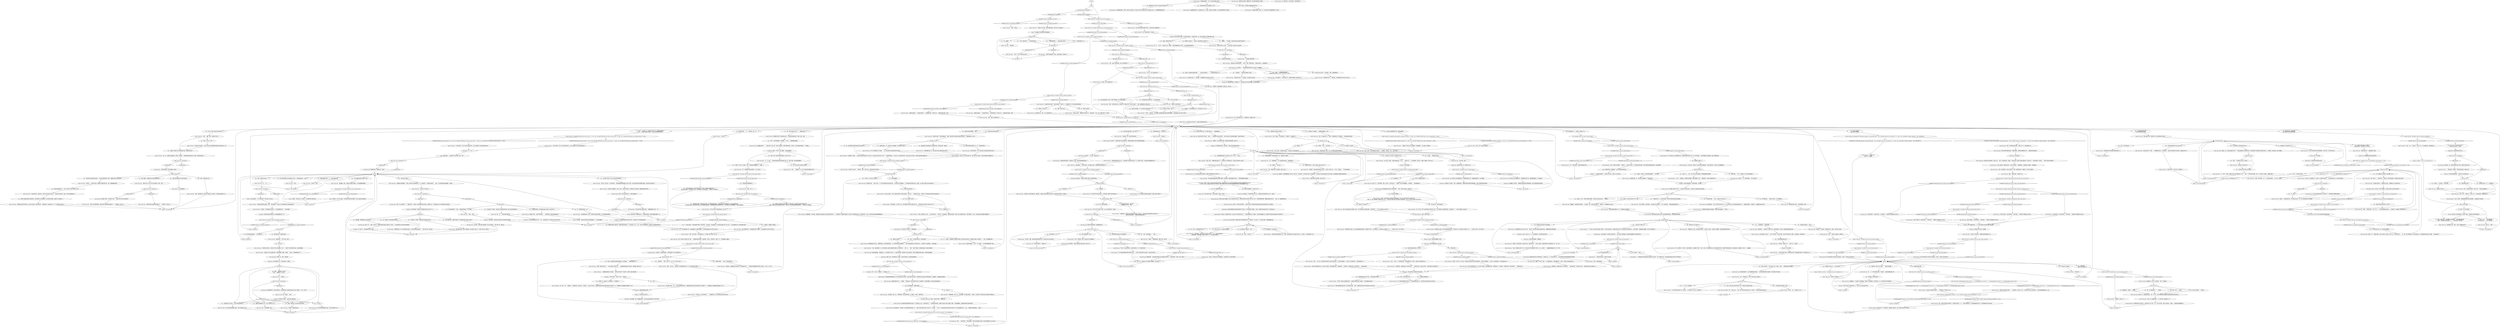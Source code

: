 # PAWNSHOP / ROY
# You talk to Roy, the pawnbroker, about items you'd like to sell, your missing side arm, his drug habit, the People's Pile, and/or the traffic menace.
# ==================================================
digraph G {
	  0 [label="START"];
	  1 [label="input"];
	  2 [label="Electrochemistry: 是啊……你得加入这些漩涡，我的朋友。"];
	  3 [label="You: “不算很好。我需要让它嗨起来。”"];
	  4 [label="Jump to: [finalizethething]"];
	  5 [label="Kim Kitsuragi: 警督吹了一个长长的、颤抖的口哨……"];
	  6 [label="Kim Kitsuragi: 警督见你拿着收发器，眼神里露出妒忌。"];
	  7 [label="kim transceiver hub"];
	  8 [label="Bird's Nest Roy: Variable[\"reputation.kim\"] > 1"];
	  9 [label="Variable[\"reputation.kim\"] > 1", shape=diamond];
	  10 [label="!(Variable[\"reputation.kim\"] > 1)", shape=diamond];
	  11 [label="Bird's Nest Roy: “那就好。”他微笑着答道，眼镜上闪过一道光芒。"];
	  12 [label="Composure: 他隐藏起心中的挣扎，就像把店里陈旧破损的墙面隐藏在一堆灰尘满满的商品背后那样。"];
	  13 [label="You: 但它好歹算物质财产。这样也不行吗？"];
	  14 [label="Bird's Nest Roy: “没有……整天一个人待着胡思乱想，对我的健康没有一点好处。但我有个朋友倒是有办法。”"];
	  15 [label="You: “我好像之前试过一次——还挺喜欢的。”"];
	  16 [label="You: “我说，你这里的视觉效果放在教堂里一定会很棒的。”（指着当铺里的灯光。）"];
	  17 [label="You: “别针的事就了解到这里，谢谢。”"];
	  18 [label="Bird's Nest Roy: IsTaskActive(\"TASK.take_spinners_to_pawnshop_done\")  and  Variable[\"canal.roy_sold_spinners\"] == false  and  CheckItem(\"radiant_spinners\")  and  IsKimHere()"];
	  19 [label="IsTaskActive(\"TASK.take_spinners_to_pawnshop_done\")  and  Variable[\"canal.roy_sold_spinners\"] == false  and  CheckItem(\"radiant_spinners\")  and  IsKimHere()", shape=diamond];
	  20 [label="!(IsTaskActive(\"TASK.take_spinners_to_pawnshop_done\")  and  Variable[\"canal.roy_sold_spinners\"] == false  and  CheckItem(\"radiant_spinners\")  and  IsKimHere())", shape=diamond];
	  21 [label="Bird's Nest Roy: “当然可以。”"];
	  22 [label="Bird's Nest Roy: Variable[\"canal.electro_white_check_clicked\"] >= 2"];
	  23 [label="Variable[\"canal.electro_white_check_clicked\"] >= 2", shape=diamond];
	  24 [label="!(Variable[\"canal.electro_white_check_clicked\"] >= 2)", shape=diamond];
	  25 [label="Electrochemistry: 好吧，他绝对*是*嗑嗨了。不管是什么，你可能已经试过——还有很多其他的种类。但你无法理清这种混乱的感觉，无法找到答案。"];
	  26 [label="You: “不是想评判什么——纯粹只是好奇。我失忆前可能也嗑过很多吡嚯浣酮。”"];
	  27 [label="Bird's Nest Roy: “不是谁的，是所有人的……”他叹了口气，摇摇头。"];
	  28 [label="gunhub"];
	  29 [label="Bird's Nest Roy: Variable[\"tc.turn_off_tutorial_node\"]"];
	  30 [label="Variable[\"tc.turn_off_tutorial_node\"]", shape=diamond];
	  31 [label="!(Variable[\"tc.turn_off_tutorial_node\"])", shape=diamond];
	  32 [label="You: “要是我们名不正言不顺，那就没法分配*职责*了。”"];
	  33 [label="Jump to: [pilehub]"];
	  34 [label="Bird's Nest Roy: “我感觉在那次电闪雷鸣般的撞击中，一个灵魂陷入了混沌之中。”"];
	  35 [label="Perception (Sight): 片刻之间，他的下颚紧绷，目光锐利又清晰。随后又再次放松了。"];
	  36 [label="Bird's Nest Roy: 他有些犹豫。“为何人们努力想忘记发生的一切，以及为何没有人设法去维修或更换反应堆。一切都是有原因的。”他咳嗽一声，像是要记住自己的话。"];
	  37 [label="Bird's Nest Roy: Variable[\"whirling.garte_debt_window_and_room_down\"]"];
	  38 [label="Variable[\"whirling.garte_debt_window_and_room_down\"]", shape=diamond];
	  39 [label="!(Variable[\"whirling.garte_debt_window_and_room_down\"])", shape=diamond];
	  40 [label="Suggestion: 解释一下你为什么这么需要它。他肯定能理解的。"];
	  41 [label="Jump to: [Bird's Nest Roy: \"\"Anything else you're thinking of s...\"]"];
	  42 [label="Kim Kitsuragi: “一般谁是你这里的常客？”"];
	  43 [label="Bird's Nest Roy: “这样我会比较开心，”他回应道，对你那副故作内行的派头无动于衷。"];
	  44 [label="Bird's Nest Roy: Variable[\"canal.roy_sell_clothes_armour\"]"];
	  45 [label="Variable[\"canal.roy_sell_clothes_armour\"]", shape=diamond];
	  46 [label="!(Variable[\"canal.roy_sell_clothes_armour\"])", shape=diamond];
	  47 [label="You: “我在考虑要不要退出RCM，当一个神秘动物学家。”"];
	  48 [label="Inland Empire: 他对工会老大的敌意还有更深层的原因。"];
	  49 [label="You: “我听说艾弗拉特之前的女工头消失了。”"];
	  50 [label="You: [离开。]"];
	  51 [label="Rhetoric: 剩下的都是给他的——为了补偿与他那光芒四射的轮圈分离的痛苦。"];
	  52 [label="Bird's Nest Roy: “你对它期望挺大的。”他看着面前的那一堆磁带。它在店铺绚烂的灯光秀下闪闪发光。"];
	  53 [label="Bird's Nest Roy: “这是晶体斯普拉赫Model 9。戈特伍德的工程学的集大成之作。这一款是专业型号，非常适合用来接收国外信号……”"];
	  54 [label="You: “谢了，罗伊，我正需要这个。”（总结。）"];
	  55 [label="Bird's Nest Roy: “差不多吧，警官。”"];
	  56 [label="Conceptualization: 就把它当成艺术装置吧。我们可以邀请观众来欣赏，询问他们把室外的灯放到*室内*有什么含义？我们要突破的障碍，要探索的理念还有许多……当然，这一切都是有成本的。"];
	  57 [label="Suggestion: 他好像有些低落。给他点甜头，或许能让他的态度更友善些。"];
	  58 [label="Bird's Nest Roy: “如果你这么说的话……”"];
	  59 [label="You: “3.30？但我是3.20卖的啊……”"];
	  60 [label="You: “其实，我只知道这些了。”"];
	  61 [label="Kim Kitsuragi: “也许克莱尔真的在追查你的枪。”警督略略抬起了眉头。“嗯……”"];
	  62 [label="Bird's Nest Roy: “我曾经是紧急救援队的一员。必须服用它治疗辐射病。”"];
	  63 [label="Bird's Nest Roy: IsKimHere()"];
	  64 [label="IsKimHere()", shape=diamond];
	  65 [label="!(IsKimHere())", shape=diamond];
	  66 [label="You: “也许她是个义务警员。想要证明自己能做的比我们好。”"];
	  67 [label="Bird's Nest Roy: “当然了，朋友。”"];
	  68 [label="Bird's Nest Roy: “我就是不太喜欢而已。公路上的活动从来没能跟我的思维运行很好地结合在一起。”"];
	  69 [label="Bird's Nest Roy: “我目前不打算再多买衣服了……”他快速地上下打量了你一番。"];
	  70 [label="Bird's Nest Roy: 突然，他的目光固定在你的领带上。玻璃后的他后退了一步。“*特别*是那条领带。它会吞噬周围所有的光子。我不需要这种*坏死*的东西。”"];
	  71 [label="You: “你能不能帮我把尸体从树上搬下来？”"];
	  72 [label="Jump to: [salehub]"];
	  73 [label="You: 粒子衰变发电机是什么？"];
	  74 [label="Bird's Nest Roy: “也许改天吧。”"];
	  75 [label="Bird's Nest Roy: 他的姿势松懈了很多。“我没有被冒犯。警官。”"];
	  76 [label="Encyclopedia: 不用说：事情没有成功。"];
	  77 [label="Bird's Nest Roy: 罗伊从警督手里接过轮圈，仔细端详起来。轮圈在当铺跳跃的灯光下，显得格外的色彩斑斓。"];
	  78 [label="Kim Kitsuragi: “没有人被诈骗，或者是*被打劫*，我可以向你保证，”警督解释到。当铺老板打开收银机，开始数现金。"];
	  79 [label="Bird's Nest Roy: “不，只是——那种人总是想让其他人错误地看待这个世界……选择一个对他们有利的角度。现在——你还有什么问题吗，或者我们就此……”"];
	  80 [label="You: “你把这个叫*政治*吗？”"];
	  81 [label="Bird's Nest Roy: “也许吧。”他耸耸肩。“我只是喜欢在夜晚和早晨过渡的时候保持清醒——亲眼目睹地平线上的第一缕光线。”"];
	  82 [label="Bird's Nest Roy: “RCM的警官在我的当铺可不常见。”柜台后的男人慢慢转向你。"];
	  83 [label="Bird's Nest Roy: “我看你在最近的……争执事件里受伤了。”他看着你的腿，严肃地点点头。“希望你能早日康复，警官。”"];
	  84 [label="Bird's Nest Roy: “好啊好啊！如果你需要什么帮助的话，尽管开口。”"];
	  85 [label="You: “像所有普通人一样，我也有自己的兴趣爱好。因为我也是个普通人。”"];
	  86 [label="You: “听起来真酷啊。”"];
	  87 [label="Untitled hub (10)"];
	  88 [label="Kim Kitsuragi: “拜托……”他向你投来一个隐忍的眼神。“我们还在调查案子的时候，能不能不要再搞什么听力实验了。”"];
	  89 [label="Logic: 很可能是海鸟。海鸥啊之类的。"];
	  90 [label="flashlight hub"];
	  91 [label="Untitled hub"];
	  92 [label="You: “其实呢，不用了——我没有钱。”"];
	  93 [label="Drama: 他什么也不知道。"];
	  94 [label="Half Light: 没人想看见你每天看见的东西。"];
	  95 [label="Jump to: [investigationhub]"];
	  96 [label="Tutorial Agent: 你可以售卖物品栏中的物品以获取现金。但注意：你可能以后会用到它们。"];
	  97 [label="Perception (Sight): 在那个补丁上——伽马辐射线与一滴红色的血液交叉着。"];
	  98 [label="Bird's Nest Roy: “当然。”"];
	  99 [label="Kim Kitsuragi: “当然，你得有那个*眼力*才能真正区分出质量差别。”"];
	  100 [label="Bird's Nest Roy: “没有……不久之后，我就开始寻找别的方法来治疗精神创伤。大部分时间我都是一个人待着，自己胡思乱想——情况也因此恶化了。”"];
	  101 [label="answer hub"];
	  102 [label="Kim Kitsuragi: 他叹了口气。“是啊，这样不好。我真的希望我们能想办法解决这个烂摊子——同时还要持续关注我们的凶杀案调查。”"];
	  103 [label="You: “我现在还有其他事要做。”[离开。]"];
	  104 [label="Jump to: [roymainhub]"];
	  105 [label="Bird's Nest Roy: 他有些犹豫。“人们想努力忘记发生过的一切是有原因的，还有为什么要维修或者更换反应堆。”"];
	  106 [label="Bird's Nest Roy: “你很坚定地要把它处理掉，警官。”他有些犹豫。“你说自己*不配*拥有瑞瓦肖公民武装的武器。”"];
	  107 [label="Bird's Nest Roy: “而我呢，也不想把枪留在店里太久。光子辐射都破纪录了。一点都不健康。”"];
	  108 [label="You: “如果她打算犯罪，然后把罪过推给公民武装，推给*我*呢？”"];
	  109 [label="Composure: 他在防弹玻璃后面又后退了一大步，明显有些焦虑。他不想不卷入任何*事件*里。"];
	  110 [label="Bird's Nest Roy: “有太多事情令人沮丧了——许多人英年早逝，大多死于癌症。我们已经尽最大努力*清理*，却也知道这一切终将来临。”"];
	  111 [label="Jump to: [roymainhub]"];
	  112 [label="Bird's Nest Roy: “是啊，真的挺疯狂的。我真的不知道是什么发出来的，但我知道这意味着*什么*。”"];
	  113 [label="Jump to: [kim transceiver hub]"];
	  114 [label="pilehub"];
	  115 [label="Bird's Nest Roy: “给你，伙计。”他伸出手，手掌心上有一个大的盖状物体。看起来很古怪……"];
	  116 [label="You: “谢了，伙计。”（拿走吡嚯浣酮。）\n“这次我决定收下。”（收下吡嚯浣酮。）"];
	  117 [label="You: “我可以理解，你把雅各布·欧文错当成强电漩涡了。”"];
	  118 [label="Bird's Nest Roy: “*终结*意味着一个稳定状态，然而从过去的经验可以看出，一切总是在不停变化的。因此，就不会有所谓的终结。”"];
	  119 [label="Bird's Nest Roy: “算不上是什么……愉快的交流。小城市的大人物总是希望每个人都能参与他们的戏码。”"];
	  120 [label="Conceptualization: 你知道吗，如果在教堂的话，这些视觉效果一定会*非常酷炫*的。"];
	  121 [label="Jump to: [roymainhub]"];
	  122 [label="Bird's Nest Roy: “各种各样的人都会来我这里……本地人，游客。想做交易的人。想找纪念品的人。无聊至极的人。”"];
	  123 [label="Bird's Nest Roy: 灯光在他的脸庞和眼镜上旋转。他也不知道该说什么好。"];
	  124 [label="Bird's Nest Roy: “非常确定。你还有什么？”"];
	  125 [label="You: “你有哈库多玛达塔的录音吗？”"];
	  126 [label="You: “呃，我没想到你居然会知道哈库多玛达塔是什么。”"];
	  127 [label="Bird's Nest Roy: 他撅起嘴唇。“我不确定。我甚至都不太确定我们之前的旧录音里有没有……不过我确实有一盘超声波的磁带，里面*也许*有你要找的东西。你想听听看吗？”说完，他开始在柜台后的磁带里翻找起来。"];
	  128 [label="You: “关于现在的这位大人物，你还有有些隐瞒吧。”"];
	  129 [label="You: “我没有——不过别担心，我可以接受。”"];
	  130 [label="Esprit de Corps: 那一定是最……哇哦……"];
	  131 [label="You: “我在找无线电收发器。你这儿有吗？”"];
	  132 [label="You: “感觉有些过了。”"];
	  133 [label="Savoir Faire: 贵的不一定好。这盏灯估计连*牌子*都没有。把这东西放在大街上估计都不如穿套新的珀尔修斯·布莱克制服更引人注目。\n贵的不一定好。而且这盏灯估计连*牌子*都没有。把这东西放在大街上估计都不如穿套新的珀尔修斯·布莱克制服更引人注目。"];
	  134 [label="Bird's Nest Roy: “不行，我得赚钱啊——这儿可是做生意的地方，不是慈善机构。”"];
	  135 [label="Jump to: [stocks hub]"];
	  136 [label="You: “这还是不能说明你是怎么*负债*的……”"];
	  137 [label="Bird's Nest Roy: “缓解了一阵子吧。可不久之后，我就开始寻找别的方法来治疗精神创伤。大部分时间我都是一个人待着，自己胡思乱想——情况也因此恶化了。”"];
	  138 [label="You: “不值钱？它不是一文不值的，罗伊。这可能是本地舞曲里的下一个爆款。”"];
	  139 [label="You: “你知道海岸边那座教堂吗？”"];
	  140 [label="You: “我很抱歉。很抱歉我把自己的枪卖掉了。”"];
	  141 [label="Bird's Nest Roy: “你……呃……”"];
	  142 [label="roymainhub"];
	  143 [label="You: “一定很艰难吧——放射物清理。”"];
	  144 [label="You: “发电机故障是谁的过错？”"];
	  145 [label="Jump to: [peoplespilehub]"];
	  146 [label="Jump to: [gunhub]"];
	  147 [label="fakecophub2"];
	  148 [label="trafficsuspecthub"];
	  149 [label="investigationhub"];
	  150 [label="Kim Kitsuragi: “我能理解这种冲动，但这是我们的工作，警探。是我们*存在的理由*。我们迟早都得回到这上面来的。”"];
	  151 [label="Bird's Nest Roy: IsKimHere()"];
	  152 [label="IsKimHere()", shape=diamond];
	  153 [label="!(IsKimHere())", shape=diamond];
	  154 [label="Encyclopedia: 建造是在瑞瓦肖公社时期开始的。公社覆灭之后，*人们*还在继续工作——他们希望瑞瓦肖西部能够拥有廉价的能源。"];
	  155 [label="Bird's Nest Roy: “当然。我无意冒犯。给你200雷亚尔，警官。能跟你做生意，我很高兴。记得下次再来啊。”"];
	  156 [label="Untitled hub (04)"];
	  157 [label="Bird's Nest Roy: “他试过。想让我跟码头工人达成什么*互惠互利的条件*……我礼貌地拒绝了他，没让他*把话说完*。”"];
	  158 [label="Bird's Nest Roy: “必须服用吡嚯浣酮来治疗辐射病。你刚才暗示的就是这个，不是吗？”"];
	  159 [label="Bird's Nest Roy: “有什么好的吗？我的意思是说，那个音乐。”"];
	  160 [label="Bird's Nest Roy: Variable[\"TASK.find_egg_beat_done\"]"];
	  161 [label="Variable[\"TASK.find_egg_beat_done\"]", shape=diamond];
	  162 [label="!(Variable[\"TASK.find_egg_beat_done\"])", shape=diamond];
	  163 [label="Bird's Nest Roy: “乐意效劳。只要是我真正热爱的东西，我都会竭尽全力……只是尽量不要把磁带用在阴性光子发射上。负责一点，好吧。”"];
	  164 [label="Bird's Nest Roy: Variable[\"canal.roy_night_greeting_done\"]"];
	  165 [label="Variable[\"canal.roy_night_greeting_done\"]", shape=diamond];
	  166 [label="!(Variable[\"canal.roy_night_greeting_done\"])", shape=diamond];
	  167 [label="You: “抱歉，我好像打扰到你了。”"];
	  168 [label="Bird's Nest Roy: “现在，我有什么能帮你的吗？”"];
	  169 [label="Jump to: [roymainhub]"];
	  170 [label="Endurance: 那是个幻觉。你的呼吸还是一如既往，除非你开始恐慌，否则还是会维持原样。"];
	  171 [label="Perception (Hearing): 就是它！噪音中的信号！“微弱的轻语”……"];
	  172 [label="Jump to: [roymainhub]"];
	  173 [label="Bird's Nest Roy: Variable[\"canal.roy_inland_evrart_perception\"]"];
	  174 [label="Variable[\"canal.roy_inland_evrart_perception\"]", shape=diamond];
	  175 [label="!(Variable[\"canal.roy_inland_evrart_perception\"])", shape=diamond];
	  176 [label="CheckEquipped(\"flashlight\")"];
	  177 [label="CheckEquipped(\"flashlight\")", shape=diamond];
	  178 [label="!(CheckEquipped(\"flashlight\"))", shape=diamond];
	  179 [label="You: 「典型的瘾君子行为。」"];
	  180 [label="Electrochemistry: 高兴？他可能是嗨了吧——如果是的话，到底是什么呢？"];
	  181 [label="Empathy: 一个像他这样谨慎的人，如果你大声问出来，他是什么也不会说的。"];
	  182 [label="Jump to: [roymainhub]"];
	  183 [label="Pain Threshold: 他布满皱纹的脸上露出了痛苦的神情……哎呀！这家伙*这些年*一直在抄底。"];
	  184 [label="You: 行吧，那我就不用纠结了。"];
	  185 [label="Savoir Faire: 先别*全盘*否定吧。也许能当成是一次投资，不是吗？"];
	  186 [label="Bird's Nest Roy: “店里恐怕没有更值钱的东西了。再说，我也得保证自己还有商品可以卖出*一点*现金——用来买食物什么的。”"];
	  187 [label="Jump to: [stocks hub]"];
	  188 [label="You: “所以你负债——是因为毒品吗？”"];
	  189 [label="You: “感觉就算你现在还清了债务，以后还是会再次负债的……”"];
	  190 [label="Bird's Nest Roy: “我的悲惨故事就说到这吧。我们还是回归正题，”他说，仿佛想说这段交谈并没有改变你们之间的关系。"];
	  191 [label="You: “太好了！请问你能帮我吗？这很重要，为了某个人，我要播放这盘磁带。”"];
	  192 [label="Bird's Nest Roy: “哈？”他慢慢用手指拍打着柜台。“你什么意思？”"];
	  193 [label="Bird's Nest Roy: “所以，你想知道什么？价格？我可以给你3.2雷亚尔。”"];
	  194 [label="Bird's Nest Roy: 当铺老板的目光已经固定在跳跃的颜色上了。"];
	  195 [label="You: “谢谢你帮我们回顾了一下。现在来聊聊别的吧。”"];
	  196 [label="Bird's Nest Roy: “我*必须*服用，你也知道的，自从清理人民反应堆之后，”他小心地回应到。“我曾经是紧急救援队的人。”"];
	  197 [label="peoplespilehub"];
	  198 [label="You: “知不知道我能去哪儿找到这个买家？”"];
	  199 [label="You: “等等，你为什么不开车？”"];
	  200 [label="Kim Kitsuragi: “但既然你已经拿到了想要的东西，或许我们能把这事儿办成吧。”"];
	  201 [label="Bird's Nest Roy: “你真的很心烦意乱。你说枪对于你的生活是威胁，还有……今晚你不*相信*带着它的自己。而且你需要钱。”"];
	  202 [label="Bird's Nest Roy: IsKimHere()"];
	  203 [label="IsKimHere()", shape=diamond];
	  204 [label="!(IsKimHere())", shape=diamond];
	  205 [label="Kim Kitsuragi: “谢谢。”他接过现金，然后转向了你。"];
	  206 [label="hubhubuhub"];
	  207 [label="You: “嗨，你知不知道怎么修这个？”（把磁带给他看。）"];
	  208 [label="Bird's Nest Roy: 他看着你手中那一团青铜色的东西。“你是说把它重新绕好吗？是啊，我会，但是……”"];
	  209 [label="Bird's Nest Roy: “一座满是精选阳性光子的圣殿……那种地方肯定容不下任何悲伤。那将是一幅灿烂的景象。”"];
	  210 [label="You: “我看看自己的口袋。”（进入典当菜单。）"];
	  211 [label="You: “你这里还开着门真是太赞了。有大城市的氛围。”"];
	  212 [label="Bird's Nest Roy: “哦，不，一点也不。”他的脸上闪过一丝微笑。“我猜大概是最近客人比较少，RCM或者其他的都没有。”"];
	  213 [label="Bird's Nest Roy: “你也看见了……我这里的商品种类比较多，能让每个人慢慢挑选。”"];
	  214 [label="You: “我有些盔甲……”\n“你确定不想买些盔甲吗？”"];
	  215 [label="Bird's Nest Roy: “哦，我不是想暗示什么其他的……呃，我已经很久没有去搜寻哈库多玛达塔了……”"];
	  216 [label="Untitled hub (09)"];
	  217 [label="You: “我能听听吗？”"];
	  218 [label="Bird's Nest Roy: Variable[\"tc.claire_predecessor_disappeared\"]"];
	  219 [label="Variable[\"tc.claire_predecessor_disappeared\"]", shape=diamond];
	  220 [label="!(Variable[\"tc.claire_predecessor_disappeared\"])", shape=diamond];
	  221 [label="Empathy: 有太多苦痛。"];
	  222 [label="Untitled hub (02)"];
	  223 [label="Bird's Nest Roy: Variable[\"canal.roy_encyc_pile\"]"];
	  224 [label="Variable[\"canal.roy_encyc_pile\"]", shape=diamond];
	  225 [label="!(Variable[\"canal.roy_encyc_pile\"])", shape=diamond];
	  226 [label="Jump to: [investigationhub]"];
	  227 [label="You: “你真觉得我们能用这个联系到联盟吗？”"];
	  228 [label="Kim Kitsuragi: “什么事有可能，什么事没可能，这谁说得清呢？”"];
	  229 [label="You: “你觉得这个值多少钱？这个我有*很多*呢。”（给他看看股票。）"];
	  230 [label="Bird's Nest Roy: Variable[\"canal.roy_empathy_hiding_debt\"]"];
	  231 [label="Variable[\"canal.roy_empathy_hiding_debt\"]", shape=diamond];
	  232 [label="!(Variable[\"canal.roy_empathy_hiding_debt\"])", shape=diamond];
	  233 [label="Electrochemistry: 他有什么是*不做的*？"];
	  234 [label="You: “你和我一起，就能让这一切变成现实。人类*需要*它。”"];
	  235 [label="Bird's Nest Roy: “所以，我来到了马丁内斯。大家告诉我别去，说那里是个*粪坑*。我说：朋友，我们这里刚发生过*核反应堆熔毁*的灾难。我要尽可能地远离市郊。虽说还是在同一座城市吧，但是……”他耸耸肩。"];
	  236 [label="You: “但是那个马路杀手开过你家屋顶的时候，难道你没听到吗？”"];
	  237 [label="You: “买家也是个警察吗？”"];
	  238 [label="fakecophub"];
	  239 [label="You: “我也不喜欢这样。如果她打算犯罪，然后把罪过推到公民武装上面呢？”"];
	  240 [label="You: “跟我说说你参加的那个紧急救援队。”"];
	  241 [label="Bird's Nest Roy: “世界末日……那我可不知道。更像是大范围改革的讯号。整个小屋都跟着在摇晃。”"];
	  242 [label="You: “我这里有一张迷人的尸体相片。”（把相片拿给他看。）"];
	  243 [label="Bird's Nest Roy: “这是个很合逻辑的解释。我感觉在那次电闪雷鸣般的撞击中，一个灵魂陷入了混沌之中。”"];
	  244 [label="Jump to: [investigationhub]"];
	  245 [label="Jump to: [salehub]"];
	  246 [label="Kim Kitsuragi: “这是70雷亚尔，给你还账单的。*不要*浪费了。”他把剩下的钱塞进自己的口袋。"];
	  247 [label="Kim Kitsuragi: “这是130雷亚尔，给你还账单的。*不要*浪费了。”他把剩下的钱塞进自己的口袋。"];
	  248 [label="Bird's Nest Roy: “我说过了，我拒绝和他交谈。所以他后来又来过一次。这*也*是他没来第三次的原因。”"];
	  249 [label="You: “什么*条件*？”"];
	  250 [label="Bird's Nest Roy: 他的目光从你身上移开，转到墙上那些跳动的光线上。"];
	  251 [label="Bird's Nest Roy: “这样我会比较开心，”他回应道，对你那副故作内行的派头无动于衷。"];
	  252 [label="Bird's Nest Roy: Variable[\"canal.roy_pilehub_reached\"]"];
	  253 [label="Variable[\"canal.roy_pilehub_reached\"]", shape=diamond];
	  254 [label="!(Variable[\"canal.roy_pilehub_reached\"])", shape=diamond];
	  255 [label="Bird's Nest Roy: 他皱起眉头，想了想，然后说到，“好吧，让我看看。”"];
	  256 [label="Bird's Nest Roy: “真是有趣的发展！呃，我已经很久没有去搜寻哈库多玛达塔了……”"];
	  257 [label="Kim Kitsuragi: 「请把手电筒收起来，警官。这是你的特权，而非权利。」"];
	  258 [label="Bird's Nest Roy: “但是，志愿部队也做不了多少。我们在泥泞的河水里浪费了好多年。染上一身的病……”他望着旋转摇曳的灯光，停了下来"];
	  259 [label="Empathy: 这里也有点*遗憾*。以防你没有注意到的话。"];
	  260 [label="Logic: 大海捞针。没什么可以做的。你只能希望艾弗拉特没有撒谎，而且工会能及时追踪到她。"];
	  261 [label="Bird's Nest Roy: “如果你不在乎信号质量的话，那确实是。但是真正的发烧友愿意为它破费。所以我们要价不能低于120雷亚尔。”"];
	  262 [label="Jump to: [roymainhub]"];
	  263 [label="Bird's Nest Roy: “股票啊——那才是真的交易呢。那赚得比我的微薄收入可高多了。”"];
	  264 [label="Physical Instrument: 想象一下用它来打球的感觉——这能打多远啊！能取得如此战绩的网球运动员绝对能获得大公司的赞助。"];
	  265 [label="You: “这些股票换不了别的东西吗？”"];
	  266 [label="Bird's Nest Roy: “当然，我很乐意收下你的股票。就这么决定了。”"];
	  267 [label="Bird's Nest Roy: Variable[\"canal.roy_pilehub_reached\"]"];
	  268 [label="Variable[\"canal.roy_pilehub_reached\"]", shape=diamond];
	  269 [label="!(Variable[\"canal.roy_pilehub_reached\"])", shape=diamond];
	  270 [label="Bird's Nest Roy: “是，也不是。我买下这间店铺过后手里还剩了点钱，可以用来做点自己想做的事情。在这种情况下，一个年轻人通常会*怎么做*呢？”"];
	  271 [label="You: “兄弟，你受的苦可不少啊。”"];
	  272 [label="Bird's Nest Roy: “是啊。”他点点头。“是这样的。把它重新卷回去不难，不过上面有些地方还要修一下。”"];
	  273 [label="Empathy: 不过总有‘但是’，不是吗？总有一个‘但是’的。"];
	  274 [label="Rhetoric: 恐怕已经没办法回头了。"];
	  275 [label="Bird's Nest Roy: “31年的别针就应该定价为3.1雷亚尔——不过我又加了10分钱，这样好听些。”"];
	  276 [label="Bird's Nest Roy: IsKimHere()"];
	  277 [label="IsKimHere()", shape=diamond];
	  278 [label="!(IsKimHere())", shape=diamond];
	  279 [label="You: “那你现在怎么开当铺了呢？”"];
	  280 [label="You: “放松点，老兄——我是个很放松的警察，只想弄点你正在用的东西。”（眨眨眼。）"];
	  281 [label="Bird's Nest Roy: “我还是个小男孩的时候，曾经住在河边。埃斯佩兰斯河……我不忍心看着一切彻底失败而不去试着*做些*什么，帮上一把。”"];
	  282 [label="Kim Kitsuragi: “这样确实就缩小了我们的嫌疑人的名单。”"];
	  283 [label="You: “我现在没什么要卖的。”"];
	  284 [label="Bird's Nest Roy: Variable[\"tc.turn_off_tutorial_node\"]"];
	  285 [label="Variable[\"tc.turn_off_tutorial_node\"]", shape=diamond];
	  286 [label="!(Variable[\"tc.turn_off_tutorial_node\"])", shape=diamond];
	  287 [label="Kim Kitsuragi: “但事情是这样的，警探。我们的*名正言顺*的，解决这个案子的办法就是光明正大地做自己的工作。没必要把联盟给扯进来。”"];
	  288 [label="omissionhub"];
	  289 [label="Bird's Nest Roy: 灯光在他的脸庞和眼镜上旋转。他也不知道该说什么好。"];
	  290 [label="Bird's Nest Roy: “我该拿什么来*换*它呢？”"];
	  291 [label="Bird's Nest Roy: Variable[\"whirling.garte_debt_drinks_down\"]"];
	  292 [label="Variable[\"whirling.garte_debt_drinks_down\"]", shape=diamond];
	  293 [label="!(Variable[\"whirling.garte_debt_drinks_down\"])", shape=diamond];
	  294 [label="Bird's Nest Roy: 他慢慢回过神来：“……但我不是什么能工巧匠，我是个当铺老板。如果你想典当磁带，当然可以。虽然它看起来真的挺……不值钱的。”"];
	  295 [label="You: “等等，但你一直在修补电影胶卷啊。那不是一样吗？”"];
	  296 [label="Bird's Nest Roy: “不，不一样的……其实那些电影胶卷对我来说是有*意义*的，但这不过是一堆不值钱的破磁带。”"];
	  297 [label="Bird's Nest Roy: “当然……”他嘟囔了几句，目光又开始追逐当铺里的灯光秀。"];
	  298 [label="dawnhub"];
	  299 [label="You: “呃，总得有人这样吧。”"];
	  300 [label="Bird's Nest Roy: “最纯粹的形式。现在，有什么能帮你的吗？”"];
	  301 [label="sellarmourhub"];
	  302 [label="Bird's Nest Roy: Variable[\"canal.roy_sell_clothes_armour\"]"];
	  303 [label="Variable[\"canal.roy_sell_clothes_armour\"]", shape=diamond];
	  304 [label="!(Variable[\"canal.roy_sell_clothes_armour\"])", shape=diamond];
	  305 [label="Jump to: [salehub]"];
	  306 [label="You: “播放鸟鸣之歌吧！”"];
	  307 [label="Bird's Nest Roy: “一盘磁带？我们这儿有手提音箱卖，应该能播那个。自己去架子上看看吧。”"];
	  308 [label="Bird's Nest Roy: Variable[\"canal.boombox_mainhub_reached\"] == false  and  Variable[\"TASK.listen_to_merc_tape_done\"] == false"];
	  309 [label="Variable[\"canal.boombox_mainhub_reached\"] == false  and  Variable[\"TASK.listen_to_merc_tape_done\"] == false", shape=diamond];
	  310 [label="!(Variable[\"canal.boombox_mainhub_reached\"] == false  and  Variable[\"TASK.listen_to_merc_tape_done\"] == false)", shape=diamond];
	  312 [label="Rhetoric: 他不是你的缉毒刑警——但他也不会为此感到兴奋。"];
	  313 [label="radioreactionhub"];
	  314 [label="stocks hub"];
	  315 [label="Bird's Nest Roy: 他仔细研究着别针，在掌心里翻来覆去的查看。“31年圣巴蒂斯特夏季小艇竞赛。*那*可真是个好时代啊。”"];
	  316 [label="Bird's Nest Roy: “你以前试过它们吗？”\n“你说自己之前用过的，不是吗？”"];
	  317 [label="Bird's Nest Roy: “也许吧。昨天来过一个形迹可疑的人，看起来像是刚刚脱掉野松公司的工作服。他们问我这里有没有警察的武器卖。我告诉他们已经卖掉了。”"];
	  318 [label="Bird's Nest Roy: 他皱皱眉。“吡嚯浣酮只是某种我……你知道的，自从人民反应堆灾难之后。”他咳嗽一声，像是要佐证自己的话。"];
	  319 [label="salehub"];
	  320 [label="Kim Kitsuragi: “她可能就在城里。我们必须找到她，阻止她亲手主持正义。”他四下看了看，有些担心。"];
	  321 [label="You: “人民反应堆？那是什么？”"];
	  322 [label="You: “我什么样？”"];
	  323 [label="Jump to: [gunhub]"];
	  324 [label="Jump to: [peoplespilehub]"];
	  325 [label="Suggestion: 他甚至好像有点担心你。"];
	  326 [label="Electrochemistry: 没错，亲爱的，那就是联盟政府规定的吡嚯浣酮——能直接进入你的内脏！"];
	  327 [label="You: （指向他的衣服。）“话说，你衣服上的三角是什么？”"];
	  328 [label="You: “我想赎回之前卖掉的纪念别针。”"];
	  329 [label="Half Light: 可怜的猩猩，身在一颗愚蠢的星球，永远也没有足够的钱去做一些非凡的事。"];
	  330 [label="You: （点头。）“的确是很壮观的收藏。”\n“的确是很壮观的收藏。我*也许*可以帮你加一点进去……”"];
	  331 [label="You: “言归正传。所以你这儿有录音吗？”"];
	  332 [label="Bird's Nest Roy: “这是在那个之前的……你明白吧。在那一切发生之后，我就失去跟它们的联系了。”"];
	  333 [label="Bird's Nest Roy: “可惜，我没有任何关于我……过去生活的记录。一点也没有！不过我确实有一盘超声波的磁带，里面*也许*有你要找的东西。你想听听看吗？”说完，他开始在柜台后的磁带中翻找起来。"];
	  334 [label="Bird's Nest Roy: 他怪异地看着你。“好吧，”他一边回答，一边不情愿地把磁带放了回去。"];
	  335 [label="Bird's Nest Roy: “海鸥和贼鸥。但是，嘘。”他举起食指，把头靠向扬声器。一种新的，非常尖锐的，颤抖的声音从其他声音中涌现出来。"];
	  336 [label="Bird's Nest Roy: “还有贼鸥。但是，嘘。”他举起食指，把头靠向扬声器。有一种新的、尖锐的、颤抖的声音。"];
	  337 [label="Bird's Nest Roy: 「非常感谢。」"];
	  338 [label="You: 「不要，我喜欢这样。」（继续举着手电筒。）"];
	  339 [label="Jump to: [peoplespilehub]"];
	  340 [label="postreactionhub"];
	  341 [label="Electrochemistry: 这儿的垃圾和这家店非常搭调，就像在河里肆意穿行的大阳具一样。"];
	  342 [label="Interfacing: 这东西在重新配线方面有很多值得学习的地方。你可以窃取其中的秘密，打造出一整条街的科技改装生产线，然后卖给公众。"];
	  343 [label="Suggestion: 这样都不管用？他一定是相当沉沦了。"];
	  344 [label="You: “你是怎么背上债务的？”"];
	  345 [label="Bird's Nest Roy: “是啊，长年累月的压力竟然会把人摧残成这样。所以人们才说压力是世界上最大的杀手。”\n“是啊。我一直以为是接触了有毒物质才害了自己。从没想过长年累月的压力竟然会把人摧残成这样。所以人们才说压力是世界上最大的杀手。”"];
	  346 [label="Empathy: 现在这东西成了他维持生命的必需品了……"];
	  347 [label="Bird's Nest Roy: Variable[\"TASK.visit_nightclub\"]"];
	  348 [label="Variable[\"TASK.visit_nightclub\"]", shape=diamond];
	  349 [label="!(Variable[\"TASK.visit_nightclub\"])", shape=diamond];
	  350 [label="Bird's Nest Roy: “给你，警官。”他把别针交给你。“今天还有什么能为你做的吗？”"];
	  351 [label="Bird's Nest Roy: Variable[\"canal.roy_intro_done\"]"];
	  352 [label="Variable[\"canal.roy_intro_done\"]", shape=diamond];
	  353 [label="!(Variable[\"canal.roy_intro_done\"])", shape=diamond];
	  354 [label="You: “谢谢你告诉我这些。”(总结。)"];
	  355 [label="Kim Kitsuragi: 警督耸耸肩。“我们调查的时候你已经让我震惊过很多回了，但我还是想说，这事儿*实在*太遥远了……”"];
	  356 [label="You: “我可能得先把手头的主要案子放一放了。”"];
	  357 [label="Bird's Nest Roy: “15雷亚尔。”"];
	  358 [label="Bird's Nest Roy: 他对钴的光芒感到惊奇，然后点点头：“是的，这些真的特别，特别好。你这是从哪个外国王子那里诈骗来的吗？还是打劫了一个梅斯克暴徒？无所谓了……我可以付给你200雷亚尔。”"];
	  359 [label="You: “感谢你的帮助。”（继续；拿走修好的磁带。）"];
	  360 [label="Bird's Nest Roy: Variable[\"canal.roy_comp_intro1\"]"];
	  361 [label="Variable[\"canal.roy_comp_intro1\"]", shape=diamond];
	  362 [label="!(Variable[\"canal.roy_comp_intro1\"])", shape=diamond];
	  363 [label="Kim Kitsuragi: “我们真有这个闲功夫吗？”警督低语到。"];
	  364 [label="Inland Empire: 你突然感觉到越来越恐惧：那个声音来自你的内心深处，但也同样将你环绕其中。感觉好像有人就站在你的视线范围之外，观察着你，对你做着这样的事情……"];
	  365 [label="Half Light: 不好，不太妙，你要窒息了，必须阻止这一切……"];
	  366 [label="You: “我在找可以播放磁带的东西，警察查案要用。”"];
	  367 [label="Bird's Nest Roy: 「警官，手电筒。」"];
	  368 [label="Bird's Nest Roy: 「如果你不介意的话，请把手电筒收起来。我们中有人对光线过敏。」"];
	  369 [label="You: “我再去附近逛逛吧，回头再来。”\n“那还是算了吧，谢了，罗伊。”"];
	  370 [label="Bird's Nest Roy: “是的。”他点点头。"];
	  371 [label="Bird's Nest Roy: Variable[\"canal.roy_debt_known\"]"];
	  372 [label="Variable[\"canal.roy_debt_known\"]", shape=diamond];
	  373 [label="!(Variable[\"canal.roy_debt_known\"])", shape=diamond];
	  374 [label="Savoir Faire: 你自己决定吧。如果你觉得它的投资回报率还不错，那就买吧。不过记好了，你什么都不用做，这些股票都能升值。"];
	  375 [label="You: “你肯定损失惨重吧。”"];
	  376 [label="Bird's Nest Roy: Variable[\"canal.roy_pilehub_reached\"]"];
	  377 [label="Variable[\"canal.roy_pilehub_reached\"]", shape=diamond];
	  378 [label="!(Variable[\"canal.roy_pilehub_reached\"])", shape=diamond];
	  379 [label="Bird's Nest Roy: “有用是有用，但是那又是另一笔日常开销了……直到现在也是。我当时太天真了，根本没想过自己会把钱花光……”"];
	  380 [label="Bird's Nest Roy: “我有个朋友倒是有办法。所以从那个时候起，我开始接触*吡咯*。倒是很有效——非常有效。可是那又是另一笔日常花销了……直到现在也是。”"];
	  381 [label="Jump to: [stocks hub]"];
	  382 [label="Bird's Nest Roy: 他想了一会儿，然后点点头。“当然，我可以把它放在柜台后面，留一星期——不过除非你能现在就当掉它。”"];
	  383 [label="pin hub"];
	  384 [label="Bird's Nest Roy: “今天早些时候，也有人来问过相同的问题——我立马就把你几天前当掉的枪卖给她了。”"];
	  385 [label="Bird's Nest Roy: “他们有自己的路要走。这是一次旅行，但是你也知道的。各种各样的人来到这里，想要找各种各样的东西。”"];
	  386 [label="You: “只是我个人的感觉，还是这里真的很暖和？”（四下查看。）"];
	  387 [label="You: （直奔主题。）“所以，现在能在什么地方弄到吡嚯浣酮？”"];
	  388 [label="Bird's Nest Roy: 他后退了一步，仔细打量着你。“你怎么知道的？”"];
	  389 [label="You: “很明显，你还在它的影响之下啊，先生。”"];
	  390 [label="Bird's Nest Roy: 他耸耸肩。“相比故事，我更喜欢理论。向前走，而不是沉入漩涡。”"];
	  391 [label="You: “至少现在我知道自己的武器是怎么丢的了。我们聊聊别的吧。”(总结。)"];
	  392 [label="You: “她肯定仰慕我的一个粉丝。只是想感觉离我近一点，你懂得。”"];
	  393 [label="Kim Kitsuragi: “我来给你猜猜吧，警探。你一时半会是见不到联盟战舰里头什么样的。”"];
	  394 [label="Kim Kitsuragi: 警督看向罗伊，然后又回望向你。显然他希望这个戏剧性的场面也许只是一场噩梦——不过，它不是。"];
	  395 [label="You: “我不想冒犯你。”（放弃这个话题——你不想要毒品。）"];
	  396 [label="Bird's Nest Roy: “每天？”他歪着头打量你，然后点点头。“你看上去像是那种人。”"];
	  397 [label="Empathy: 这个烂摊子——他的意思是*你的*烂摊子。"];
	  398 [label="Bird's Nest Roy: “但是我中途退出了。我更喜欢站在远处，看着那些大人物们来来去去。”"];
	  399 [label="You: 买回别针。"];
	  400 [label="You: “你应该知道这算不上是什么‘美好’的夜晚吧？天气实在是太糟糕了。”"];
	  401 [label="You: “早起的鸟儿有虫吃，是吗？”"];
	  402 [label="You: “一般谁是你这里的常客？”"];
	  403 [label="Bird's Nest Roy: Variable[\"plaza.tribunal_shoulder_wound_suffered\"]"];
	  404 [label="Variable[\"plaza.tribunal_shoulder_wound_suffered\"]", shape=diamond];
	  405 [label="!(Variable[\"plaza.tribunal_shoulder_wound_suffered\"])", shape=diamond];
	  406 [label="Bird's Nest Roy: “再说，这个装备很昂贵——马丁内斯可没人掏得起这个价。”"];
	  407 [label="Bird's Nest Roy: 他朝你安慰地点点头，，紧接着，一阵更加多变，更加尖锐的声音击中了你的鼓膜，它们有的很随机，有的则似乎是有规律的。"];
	  408 [label="Bird's Nest Roy: “是的，架子上还有些手提音箱。”"];
	  409 [label="Jump to: [peoplespilehub]"];
	  410 [label="Rhetoric: 你完全不知道*无光路径*是什么，不过男人身上的纹身绝对不是。"];
	  411 [label="Logic: 大海捞针。现在你没什么可以做的。你只能寄希望于她的好运了。"];
	  412 [label="Bird's Nest Roy: “收发器吗？嗯，我们应该有这玩意儿……”"];
	  413 [label="Interfacing: 换句话讲，它甚至会让警督心爱的动力波都自惭形愧。"];
	  414 [label="You: “感觉太棒了！”"];
	  415 [label="You: “你的店有什么问题吗？我还挺喜欢这儿的。”"];
	  416 [label="Bird's Nest Roy: Variable[\"canal.roy_electro_white_check\"]"];
	  417 [label="Variable[\"canal.roy_electro_white_check\"]", shape=diamond];
	  418 [label="!(Variable[\"canal.roy_electro_white_check\"])", shape=diamond];
	  419 [label="Savoir Faire: 确实如此。并不是说你绝对*不该*买。但是我们应该先想想它有什么用，不是吗？"];
	  420 [label="You: “我在海岸边遇到了一群年轻的爱好者。他们在玩一种奇怪的新迪斯科音乐……”\n“我在海岸边遇到了一群年轻的狂热分子。他们在播放一种古怪的舞曲……好像叫什么*阳极音乐*。”"];
	  421 [label="You: （看看时钟。）“等等，这可不止‘一会儿’吧。至少有15分钟。”"];
	  422 [label="You: “3.20？喂，你这是剥削！”"];
	  423 [label="You: “艾弗拉特·克莱尔工会的人有没有来找过那把枪？”"];
	  424 [label="Bird's Nest Roy: “当然可以，朋友。”"];
	  425 [label="Bird's Nest Roy: “给你，伙计。”他伸出手，手掌心上有一个大的帽状物体。看起来很古怪……"];
	  426 [label="Electrochemistry: 不对，还是没线索。你最近显然嗑的药不够。"];
	  427 [label="Bird's Nest Roy: “清理发生在15年前。那时候我还很年轻。之后我的二姑去世，给我留下这间棚屋，还有里面各种各样的垃圾。”"];
	  428 [label="Kim Kitsuragi: “如果那样的话，她一定很乐意我们的到访。*如果*我们能找到她的话……”他四下看了看，有些担心。"];
	  429 [label="Jump to: [gunhub]"];
	  430 [label="Bird's Nest Roy: “我很抱歉，警官，但是我不知道她从哪里来，也不知道她要到哪里去。”"];
	  431 [label="You: “漩涡？听起来很迷人啊。”"];
	  432 [label="You: “我要卖掉我的衣服。”"];
	  433 [label="Bird's Nest Roy: “我对此表示怀疑，但是我可以尽力去回答你的任何问题。”"];
	  434 [label="Kim Kitsuragi: “说实话，我对天线的计划持保留意见。但谁说得清？没准会有惊喜呢……”"];
	  435 [label="Bird's Nest Roy: 他看向远处。“你不太对劲，警官。”"];
	  436 [label="Bird's Nest Roy: “没必要道歉，警官。”"];
	  437 [label="Volition: 金还在这里啊？！这个听起来真的，真的不是什么好主意。"];
	  438 [label="Bird's Nest Roy: IsKimHere()"];
	  439 [label="IsKimHere()", shape=diamond];
	  440 [label="!(IsKimHere())", shape=diamond];
	  441 [label="You: “我每天都用*吡咯*。”"];
	  442 [label="Kim Kitsuragi: 他皱起了前额。“你觉得会不会是……雅各布·欧文开车经过你的屋顶？”"];
	  443 [label="Bird's Nest Roy: “旅社背后的尸体，我猜……”他看着旋转的灯光，然后望向你：“我自己没有带安装平台的货車，或者类似的东西……”"];
	  444 [label="Kim Kitsuragi: “这是60雷亚尔，给你还账单的。*不要*浪费了。”他把剩下的钱塞进自己的口袋。"];
	  445 [label="You: “等等……你对野松公司有什么不满吗？”"];
	  446 [label="lets_try_to_hub"];
	  447 [label="Bird's Nest Roy: “我自己真的没什么问题……不过有些客人在抱怨什么执法矛盾。”"];
	  448 [label="Bird's Nest Roy: “哈库多玛达塔？”他惊讶地看着你。“抱歉，我绝对猜不到你居然会对超声波感兴趣……或者就此而言，是*鸟*。”"];
	  449 [label="Bird's Nest Roy: Variable[\"canal.roy_pilehub_reached\"]"];
	  450 [label="Variable[\"canal.roy_pilehub_reached\"]", shape=diamond];
	  451 [label="!(Variable[\"canal.roy_pilehub_reached\"])", shape=diamond];
	  452 [label="Bird's Nest Roy: Variable[\"TASK.locate_ruby_on_the_coast_done\"]  and  IsKimHere()"];
	  453 [label="Variable[\"TASK.locate_ruby_on_the_coast_done\"]  and  IsKimHere()", shape=diamond];
	  454 [label="!(Variable[\"TASK.locate_ruby_on_the_coast_done\"]  and  IsKimHere())", shape=diamond];
	  455 [label="You: “那是什么？”"];
	  456 [label="Bird's Nest Roy: Variable[\"canal.roy_investigation_evrart_comp\"] == true"];
	  457 [label="Variable[\"canal.roy_investigation_evrart_comp\"] == true", shape=diamond];
	  458 [label="!(Variable[\"canal.roy_investigation_evrart_comp\"] == true)", shape=diamond];
	  459 [label="Bird's Nest Roy: “当然。它还能正常工作，不是吗？只要挑好磁带，然后放进去。一切都是从磁带开始的。”"];
	  460 [label="Bird's Nest Roy: Variable[\"canal.roy_investigation_evrart_inland\"]"];
	  461 [label="Variable[\"canal.roy_investigation_evrart_inland\"]", shape=diamond];
	  462 [label="!(Variable[\"canal.roy_investigation_evrart_inland\"])", shape=diamond];
	  463 [label="Bird's Nest Roy: “是的，一切都太奇怪了。那个女工头……比艾弗拉特要和蔼可亲多了。”他耸耸肩。“但是我猜，最后结局都一样……”"];
	  464 [label="Logic: 看看他的商品，跟他聊聊——这样也许能给你更多线索。"];
	  465 [label="Esprit de Corps: ……那就继续吧，他想到。只要你还能走直线，我就不在乎。"];
	  466 [label="Bird's Nest Roy: “一群可怜虫给自己建了个简陋的核反应堆，期盼最美好的结果。你觉得会发生什么？”"];
	  467 [label="You: “我回来拿收发器了。还有多的吗？”"];
	  468 [label="Bird's Nest Roy: 他拿出了一台用蓝色胶木外壳包裹的机器，机器的黑色表面上布满了各种旋钮和刻度盘。"];
	  469 [label="Bird's Nest Roy: Variable[\"ice.kim_challenge_accepted\"]"];
	  470 [label="Variable[\"ice.kim_challenge_accepted\"]", shape=diamond];
	  471 [label="!(Variable[\"ice.kim_challenge_accepted\"])", shape=diamond];
	  472 [label="Jump to: [roymainhub]"];
	  473 [label="Savoir Faire: 哈，他*绝对是*嫉妒了。他藏不住了！"];
	  474 [label="Bird's Nest Roy: Variable[\"canal.roy_pilehub_reached\"]"];
	  475 [label="Variable[\"canal.roy_pilehub_reached\"]", shape=diamond];
	  476 [label="!(Variable[\"canal.roy_pilehub_reached\"])", shape=diamond];
	  477 [label="You: “不，是这么回事——你绝对想象不到那个节拍有多弱。什么都没有，连低音都没有！听起来就只像是*动次-动次-动次*。不过这些磁带可以让它变得*硬核*起来。”"];
	  478 [label="Bird's Nest Roy: “是的！很幸运，它还在我这里。3.30雷亚尔，它就是你的了。”"];
	  479 [label="Bird's Nest Roy: “是的，没错，不过当铺就是这么盈利的……”他歪着头，等待着。“所以，你想不想要了？”"];
	  480 [label="You: “我想问问我的……呃……丢失的枪。再问一次。”"];
	  481 [label="You: “你认不认识那个逍遥法外的马路杀手？”"];
	  482 [label="You: 罗伊是嗑嗨了吗——如果是，那他嗑了什么？"];
	  483 [label="You: Variable[\"canal.roy_electro_white_check\"]"];
	  484 [label="Variable[\"canal.roy_electro_white_check\"]", shape=diamond];
	  485 [label="!(Variable[\"canal.roy_electro_white_check\"])", shape=diamond];
	  486 [label="You: “只有一种解释。她肯定是我的狂热粉丝。”"];
	  487 [label="Bird's Nest Roy: 他指着橙色反光夹克上的白三角。“我们是一支完全由志愿者自发组成的队伍。想要帮助消防队控制泄露。”"];
	  488 [label="You: “知道最近那个吊起来的男人吗？”"];
	  489 [label="Bird's Nest Roy: “哦……不，我不喜欢那些东西。不能卖的。”他甚至连看都没看一眼。"];
	  490 [label="Empathy: 他没有把全部的故事告诉你，就像他想要放过你一样。"];
	  491 [label="You: “你知道这个纹身的意思吗？”"];
	  492 [label="Jump to: [roymainhub]"];
	  493 [label="Jump to: [roymainhub]"];
	  494 [label="Bird's Nest Roy: “雅各布·欧文？那个伟大的大师赛冠军？是的，没错……”"];
	  495 [label="Bird's Nest Roy: “你好啊。有什么能帮你的吗？”"];
	  496 [label="Bird's Nest Roy: 你花了点时间四下查看了整个店铺……当铺周围的视觉效果让人目眩神迷。突然间，罗伊转向你，咳嗽了一声，手里还躺着一盘磁带。"];
	  497 [label="Bird's Nest Roy: “这样我会比较开心，”他回应道，对你的批评无动于衷。"];
	  498 [label="You: “强迫自己一大清早就爬起来工作，是不是有点不太人道？”"];
	  499 [label="Bird's Nest Roy: “我以前认识一群年轻的音乐家，他们决定以后不玩音乐，而是寻找各种各样有趣的声音……”"];
	  500 [label="You: “不了，没事的。只是我刚在飞旋旅社外面听到了哈库多玛达塔的声音，想确定我不是唯一能听到的人……现在，我们聊聊别的吧。”"];
	  501 [label="Bird's Nest Roy: 他叹了口气。“蒂费纳·霍利，前任工会领袖，要*更*讨人喜欢一些。我们这里有些人……呃，我们一直不理解她为什么没有竞选连任，也不知道她退出政坛后去了哪里。一切都太奇怪了。”"];
	  502 [label="Variable[\"canal.roy_flashlight_hub_seen\"]"];
	  503 [label="Variable[\"canal.roy_flashlight_hub_seen\"]", shape=diamond];
	  504 [label="!(Variable[\"canal.roy_flashlight_hub_seen\"])", shape=diamond];
	  505 [label="Bird's Nest Roy: “一个坏主意。有些可怜的左翼分子建造了一台粒子衰变发电机，希望能为服务水平低下的社区提供价格实惠的电力。它发生故障了。辐射废料到处都是，也许*你*身体里也有。”"];
	  506 [label="Interfacing: 永远地离去了……"];
	  507 [label="Composure: 非常*普通的*行为。你的身体状况一定很好。"];
	  508 [label="Bird's Nest Roy: IsKimHere()"];
	  509 [label="IsKimHere()", shape=diamond];
	  510 [label="!(IsKimHere())", shape=diamond];
	  511 [label="Jump to: [kim transceiver hub]"];
	  512 [label="Bird's Nest Roy: 这个贫穷的男人透过眼镜看向你。你很难看穿他的心思。他微微摇晃着身子，挠了挠脸颊。"];
	  513 [label="Bird's Nest Roy: “我很乐意收下你的股票。就这么决定了。”"];
	  514 [label="Bird's Nest Roy: “那时候我怎么知道。所以才会把钱都捐给慈善机构，帮助那些不幸的人。离开前线之后，我觉得自己必须做点*什么*……不仅是为了他们，也为了我自己。”"];
	  515 [label="Bird's Nest Roy: “我有个朋友倒是有办法。所以从那个时候起，我开始接触*吡咯*。倒是很有效——非常有效。可是那又是另一笔日常花销了……直到现在也是。”"];
	  516 [label="You: “你好像过得很艰苦啊。”"];
	  517 [label="You: “我在那附近遇到一群年轻的派对动物。他们想把教堂变成夜店，在那里玩些奇怪的新迪斯科音乐。我答应过要帮他们。”\n“我在那附近遇到一群年轻的派对动物。他们想把教堂变成夜店，在那里播放古怪的新式迪斯科音乐——他们把那个叫做*阳极舞曲*。我答应过要帮他们。”"];
	  518 [label="You: “但是？”"];
	  519 [label="Bird's Nest Roy: “当然了。所以，你想卖点什么吗？”"];
	  520 [label="Jump to: [salehub]"];
	  521 [label="Empathy: 出乎意料的是，他的脸上没有显露出他的内心发生了什么。"];
	  522 [label="Kim Kitsuragi: “是的，我们想卖掉这些轮圈，”警督上前一步，把东西递给了他。"];
	  523 [label="Bird's Nest Roy: Variable[\"canal.roy_pilehub_reached\"]"];
	  524 [label="Variable[\"canal.roy_pilehub_reached\"]", shape=diamond];
	  525 [label="!(Variable[\"canal.roy_pilehub_reached\"])", shape=diamond];
	  526 [label="Bird's Nest Roy: “说句实话，她有点吓人。”"];
	  527 [label="Kim Kitsuragi: “好吧，所以让我来捋一下，”警督转向你，“你卖掉了公民武装配发给你的武器，结果现在有一个市民带着它在马丁内斯的街道上四处游荡。”"];
	  528 [label="Bird's Nest Roy: “哦……我肯定希望不要这样。”"];
	  529 [label="Drama: 他考虑过，但他的优先级是尽快处理掉那把枪——不过钱还是要的。"];
	  530 [label="Suggestion: 他想通过预期你的问题来讨好你。他知道自己不应该卖掉那支枪的。"];
	  531 [label="Bird's Nest Roy: “你还有什么想卖的吗？”"];
	  532 [label="You: 也许他有很好的理由吧。（不再谈这件事。）"];
	  533 [label="Bird's Nest Roy: “当我说我一般不买武器的时候，你把枪管塞进了嘴里，好像是……在舔它。然后我就答应收下了。”"];
	  534 [label="Encyclopedia: 一个原始的核反应堆，也被称为*反应堆*。"];
	  535 [label="Untitled hub (05)"];
	  536 [label="finalizethething"];
	  537 [label="Bird's Nest Roy: “就是这么回事。”当铺老板严肃地点点头，然后耸耸肩。“现在，有什么能帮你的吗？”他问到。"];
	  538 [label="Bird's Nest Roy: “你好，真是个美好的夜晚。是什么风把你吹来了？”"];
	  539 [label="Bird's Nest Roy: “当铺的门永远是开着的。”"];
	  540 [label="Bird's Nest Roy: IsHourBetween(5,  9)"];
	  541 [label="IsHourBetween(5,  9)", shape=diamond];
	  542 [label="!(IsHourBetween(5,  9))", shape=diamond];
	  543 [label="Bird's Nest Roy: “早上好。有什么能帮你的吗？”"];
	  544 [label="You: “我真的应该杀了我自己。也许某天我会这样做的。”"];
	  545 [label="You: “呃，这儿有副铁手套……”（给他看。）"];
	  546 [label="Bird's Nest Roy: “酷不酷不好说……他们之中有一个人沉迷于录制哈库多玛达塔的声音——而且他是个很有激情的人，很了解各种各样奇怪的东西。就这样，他让其他人都加入到自己的研究中了……”"];
	  547 [label="You: “我买的这个手提音箱……应该能播这盘磁带，对吧？”"];
	  548 [label="Bird's Nest Roy: Variable[\"canal.roy_pawn_menu_tutorial\"]"];
	  549 [label="Variable[\"canal.roy_pawn_menu_tutorial\"]", shape=diamond];
	  550 [label="!(Variable[\"canal.roy_pawn_menu_tutorial\"])", shape=diamond];
	  551 [label="Bird's Nest Roy: Variable[\"TASK.find_your_sidearm_done\"]"];
	  552 [label="Variable[\"TASK.find_your_sidearm_done\"]", shape=diamond];
	  553 [label="!(Variable[\"TASK.find_your_sidearm_done\"])", shape=diamond];
	  554 [label="You: “感觉很贵。”"];
	  555 [label="Bird's Nest Roy: “我只能用那边那盏改装过的路灯来换你一部分股票。那是店里最贵的东西了——能提供最棒的室内照明。”"];
	  556 [label="You: “没问题。”（朝他竖起大拇指。）"];
	  557 [label="You: “你有什么事情没告诉我吗？”"];
	  558 [label="You: 让他隐瞒下去。"];
	  559 [label="Bird's Nest Roy: Variable[\"TASK.establish_church_dance_club\"]"];
	  560 [label="Variable[\"TASK.establish_church_dance_club\"]", shape=diamond];
	  561 [label="!(Variable[\"TASK.establish_church_dance_club\"])", shape=diamond];
	  562 [label="Composure: 他看起来很镇定，但是在那之下，你感觉到*迷幻*的成分在翻腾。也许是某种毒品？"];
	  563 [label="Empathy: 他的声音里透露出一丝愤怒的意味。有点意思。"];
	  564 [label="You: “我有点东西要卖。”\n“我还有别的东西要卖。”"];
	  565 [label="Bird's Nest Roy: “这么一想，我确实记起那晚听见了雷鸣一样的噪音——就好像某种强电漩涡击中了店铺，然后继续向前走了……”"];
	  566 [label="Kim Kitsuragi: “你说得对，她有可能会诽谤警察。我们必须找到她。”他四下看了看，有些担心。"];
	  567 [label="Bird's Nest Roy: “我希望能帮到你，警官，但是我不知道她从哪里来，也不知道她要到哪里去。”"];
	  568 [label="You: “这是不是意味着你也不知道司机是谁？”"];
	  569 [label="You: “我猜，最优秀的人身上确实会发生这种事。”"];
	  570 [label="You: 为什么会失败？（总结。）"];
	  571 [label="Bird's Nest Roy: 他皱紧眉头。“无光路径？反辐射网络？反磁性？它是黑暗的，我只知道这一点。卖点*更光明*的东西给我吧。”"];
	  572 [label="You: 等等，为什么我不确定？"];
	  573 [label="Bird's Nest Roy: 他低下头。“没事。”"];
	  574 [label="Kim Kitsuragi: “这是100雷亚尔，给你还账单的。*不要*浪费了。”他把剩下的钱塞进自己的口袋。"];
	  575 [label="You: “你跟工会老大做过什么交易吗？”\n“你跟艾弗拉特・克莱尔做过什么交易吗？”"];
	  576 [label="You: “我帮他们完成了低音节拍，结果变得还挺*硬核*的，不过还是缺了点什么，缺了一条补足节拍的旋律线。我感觉也许这盘磁带就是正解。”"];
	  577 [label="Bird's Nest Roy: “呃，老兄，不行，”他摇摇头，“我也喜欢这个快乐的地方。你知道的——在我工作的地方。这盘磁带是我能为你和你朋友的夜店计划所做的一切。”他朝着柜台上面那盘修好的磁带点了点头。"];
	  578 [label="Bird's Nest Roy: IsKimHere()"];
	  579 [label="IsKimHere()", shape=diamond];
	  580 [label="!(IsKimHere())", shape=diamond];
	  581 [label="Bird's Nest Roy: Variable[\"canal.roy_altgreet_tribunal\"]"];
	  582 [label="Variable[\"canal.roy_altgreet_tribunal\"]", shape=diamond];
	  583 [label="!(Variable[\"canal.roy_altgreet_tribunal\"])", shape=diamond];
	  584 [label="Bird's Nest Roy: IsHourBetween(5,  9)"];
	  585 [label="IsHourBetween(5,  9)", shape=diamond];
	  586 [label="!(IsHourBetween(5,  9))", shape=diamond];
	  587 [label="You: “既然RCM已经来了——告诉我，你最近遇到什么麻烦了吗？”"];
	  588 [label="You: “是啊，我也不应该。”"];
	  589 [label="Bird's Nest Roy: “我目前不打算再多买衣服了……”他快速地上下打量了你一番。“肯定更不会买这么昂贵的盔甲了，要不很容易把雇佣兵引上门的。”"];
	  590 [label="Bird's Nest Roy: 他后退一步，离得玻璃远远地。“哦，不不不不。我可不想那些嗜血的雇佣兵来我这里找他们丢失的玩具。”"];
	  591 [label="Bird's Nest Roy: 他关掉收音机。“你知道吗，现在用这些新的扬声器一听——好像*不是*哈库多玛达塔。模式不对，光子辐射……也不对。也许是某种昆虫试着发出高亢的声音，好让它的捕食者听不见。不过——清晨的声音还是很迷人，不是吗？”"];
	  592 [label="IsKimHere()"];
	  593 [label="IsKimHere()", shape=diamond];
	  594 [label="!(IsKimHere())", shape=diamond];
	  595 [label="You: 「你吡嚯浣酮嗑多了——根本就没有手电筒。」"];
	  596 [label="Horrific Necktie: 你的*母亲*是一个坏死的物体。我很有趣。看看我，在这个投影仪的光芒下闪闪发光！"];
	  597 [label="Endurance: 这家伙真的很强悍。我尊重他。"];
	  598 [label="Kim Kitsuragi: “真是晶体斯普拉赫啊。这款是内行人用的。很适合用来接收国外信号。”"];
	  599 [label="Bird's Nest Roy: IsKimHere()"];
	  600 [label="IsKimHere()", shape=diamond];
	  601 [label="!(IsKimHere())", shape=diamond];
	  602 [label="Bird's Nest Roy: 他看了看你手中的东西。“这是——”一阵咳嗽声将他的话语打断。“从奴仆变成王子的机会摆在我面前，我当然不会错过。”"];
	  603 [label="You: “我帮你的店背书，然后在上面盖上我的公章怎么样？”"];
	  604 [label="You: “我明白了，可以试试。”"];
	  605 [label="Savoir Faire: 他说得对。他的顾客都是些亡命之徒、底层人民，还有街溜子。他们自然不懂什么是*阳春白雪*。他们根本不会考虑去提高自己的生活品质。他们想要的就只是廉价的废旧垃圾。"];
	  606 [label="Reaction Speed: 他的脊梁骨都颤抖了起来。"];
	  607 [label="Bird's Nest Roy: “不可能，我现在已经很能管住钱了。那是我年轻的时候犯下的错误，一直纠缠我到现在而已。”"];
	  608 [label="Kim Kitsuragi: 警督走向一边，假装在欣赏陈列的小物件。看来他不想掺合进来……"];
	  609 [label="Bird's Nest Roy: “不管怎么说，现在它是你的了……”他把磁带滑了过来，推到柜台面上靠近你的地方。"];
	  610 [label="Bird's Nest Roy: Variable[\"TASK.find_any_info_on_gun\"] == true  and  Variable[\"TASK.find_any_info_on_gun_done\"] == false  and  Variable[\"TASK.find_your_sidearm_done\"] == false"];
	  611 [label="Variable[\"TASK.find_any_info_on_gun\"] == true  and  Variable[\"TASK.find_any_info_on_gun_done\"] == false  and  Variable[\"TASK.find_your_sidearm_done\"] == false", shape=diamond];
	  612 [label="!(Variable[\"TASK.find_any_info_on_gun\"] == true  and  Variable[\"TASK.find_any_info_on_gun_done\"] == false  and  Variable[\"TASK.find_your_sidearm_done\"] == false)", shape=diamond];
	  613 [label="You: “你一定要帮我找到她，伙计。”"];
	  614 [label="Kim Kitsuragi: “我更感兴趣的是，*为什么*你会对这事这么执着。”"];
	  615 [label="Bird's Nest Roy: 当铺老板一脸冷漠地看了看警督，又看了看你。"];
	  616 [label="Bird's Nest Roy: Variable[\"canal.roy_empathy_omission\"]"];
	  617 [label="Variable[\"canal.roy_empathy_omission\"]", shape=diamond];
	  618 [label="!(Variable[\"canal.roy_empathy_omission\"])", shape=diamond];
	  619 [label="You: “我觉得你还有一些事没告诉我。”"];
	  620 [label="Pain Threshold: 你舔枪？好。很好。很常见嘛。"];
	  621 [label="You: “等等……我把枪卖了多少钱？”\n“等等……我把枪卖了*多少钱*？”"];
	  622 [label="Bird's Nest Roy: “他路过店铺几次。”他懒懒地耸了耸肩。"];
	  623 [label="Composure: 这种慵懒完全是经过深思熟虑的。"];
	  624 [label="Bird's Nest Roy: 他不情愿地点点头。"];
	  625 [label="Jump to: [roymainhub]"];
	  626 [label="You: （靠近一些。）“先生，你可以取下自己的墨镜吗？我想直接看着你的眼睛。”"];
	  627 [label="You: “那你们有没有找到它？”"];
	  628 [label="You: “嗯，这好像不太科学。”"];
	  629 [label="Bird's Nest Roy: IsKimHere()"];
	  630 [label="IsKimHere()", shape=diamond];
	  631 [label="!(IsKimHere())", shape=diamond];
	  632 [label="Bird's Nest Roy: “记住，我必须放慢一点，这样才能保证人类的耳朵能够听到超过200千赫的声音……会有一点……奇怪。”他按下录音机。扬声器开始发出一阵低沉的嗡嗡声……"];
	  633 [label="Bird's Nest Roy: Variable[\"canal.roy_col_do_endurance\"]"];
	  634 [label="Variable[\"canal.roy_col_do_endurance\"]", shape=diamond];
	  635 [label="!(Variable[\"canal.roy_col_do_endurance\"])", shape=diamond];
	  636 [label="Jump to: [salehub]"];
	  637 [label="You: 买下这个昂贵的收发器。"];
	  638 [label="Interfacing: 他之所以摆架子，是因为他知道你在技术层面上*击败*了他。"];
	  639 [label="You: “这些股票能用来换什么东西呢？这儿的*一切*吗？”（继续。）"];
	  640 [label="Bird's Nest Roy: “理论上来说，大概真能把这里全买下。可我现在还不打算把店清空，然后加入德尔塔的上流社会。”"];
	  641 [label="You: “哦，好吧，这东西看起来还不错。”"];
	  642 [label="Bird's Nest Roy: “仔细看看吧，你就会明白这工艺是多么精湛了。对了，你还有别的事情吗？”\n“你再看看吧。好好感受这工艺有多么精湛。对了，你还有别的事情吗？”"];
	  643 [label="Jump to: [stocks hub]"];
	  644 [label="You: “这东西你卖700雷亚尔，对吗？”"];
	  645 [label="Composure: 如果他的心中有挣扎，那他一定隐藏得很好，就像把店里陈旧破损的墙面隐藏在一堆灰尘满满的商品背后那样。"];
	  646 [label="Bird's Nest Roy: “无意冒犯，但这对我来说好像没什么意义。和你本人没有关系——只不过，我的客人……并不知道你是谁。”"];
	  647 [label="Empathy: 他已经历尽沧桑了……"];
	  648 [label="Bird's Nest Roy: “嗯。我的悲惨故事就不再多说了。我们还是回到正题上吧，”这段交谈并没有改变你们之间的关系。"];
	  649 [label="Bird's Nest Roy: IsKimHere()"];
	  650 [label="IsKimHere()", shape=diamond];
	  651 [label="!(IsKimHere())", shape=diamond];
	  652 [label="Tutorial Agent: 你可以售卖物品栏中的物品以获取现金。但注意：你可能以后会用到它们。"];
	  653 [label="Bird's Nest Roy: Variable[\"canal.roy_electro_white_check\"]"];
	  654 [label="Variable[\"canal.roy_electro_white_check\"]", shape=diamond];
	  655 [label="!(Variable[\"canal.roy_electro_white_check\"])", shape=diamond];
	  656 [label="You: “等等，我把枪*卖*给你了？”"];
	  657 [label="Bird's Nest Roy: IsKimHere()"];
	  658 [label="IsKimHere()", shape=diamond];
	  659 [label="!(IsKimHere())", shape=diamond];
	  660 [label="Bird's Nest Roy: Variable[\"reputation.kim\"] > 5"];
	  661 [label="Variable[\"reputation.kim\"] > 5", shape=diamond];
	  662 [label="!(Variable[\"reputation.kim\"] > 5)", shape=diamond];
	  663 [label="You: “话说……你这里，呃，不会碰巧有卖*枪*吧？比如警察带的那种？”\n“话说……你这里不会刚好有卖枪吧，比如公民武装警察带的那种？”"];
	  664 [label="You: 什么也不说。"];
	  665 [label="You: 为什么叫*人民*反应堆？"];
	  666 [label="Encyclopedia: 一个有缺陷的安全阀导致涡轮机内的蒸汽压力飙升，炸开了燃料安全壳。设计缺陷和资金缺乏共同引发了那场灾难。"];
	  667 [label="Jump to: [roymainhub]"];
	  668 [label="Volition: 因为这是一种抗辐射药物，而你是个警察，不是后启示录时代的清道夫？"];
	  669 [label="You: “但那不过是我们那贫乏的感觉体验。现在黑暗势力正在暗潮汹涌，我们甚至无法想象，就更谈不上亲眼所见了。”"];
	  670 [label="Bird's Nest Roy: “黑暗总能在光明中找到平衡，但永远无法获胜。循环将会继续。”他抱起双臂，然后转身离开，又一次专注他的灯光秀去了。"];
	  671 [label="Bird's Nest Roy: “我尽力与各种各样的杀戮保持距离。对生意不好，对所有人都不好。”"];
	  672 [label="You: “他买过什么吗？”"];
	  673 [label="Bird's Nest Roy: Variable[\"whirling.garte_debt_window_and_drinks_down\"]"];
	  674 [label="Variable[\"whirling.garte_debt_window_and_drinks_down\"]", shape=diamond];
	  675 [label="!(Variable[\"whirling.garte_debt_window_and_drinks_down\"])", shape=diamond];
	  676 [label="You: “嗯，那也许你可以用别的方法帮我。”"];
	  677 [label="You: “真高兴你已经醒了。这个点的城市实在是太寂寞了！”"];
	  678 [label="Bird's Nest Roy: “我看你在最近的……争执事件里受伤了。”他看着你的腿，严肃地点点头。“希望你能早日康复，警官。”"];
	  679 [label="You: “我有个头盔。”（给他看。）"];
	  680 [label="Untitled hub (05)"];
	  681 [label="Bird's Nest Roy: “真是太有意思了！呃，我已经很久没有去搜寻哈库多玛达塔了……”"];
	  682 [label="Bird's Nest Roy: 低音域的声音更容易用焦点处理，不过还是很让人烦心。你被声音迷住了，不过随着声音的继续，那股恶心感还在不断向上翻涌；接着，它开始慢慢褪去，溶解在海浪拍打岸边的声音里……"];
	  684 [label="Logic: ‘光线过敏症’没有得到医学界的普遍承认。"];
	  685 [label="Kim Kitsuragi: “不好说。你目前的表现让人实在提不起信心，但一切皆有可能吧……”"];
	  686 [label="You: “那样有用吗？”"];
	  687 [label="Jump to: [gunhub]"];
	  688 [label="Jump to: [Volition: \"Not so sure about this.\"]"];
	  689 [label="Empathy: 他的礼貌并非不真诚，他只是更乐意独自一人和投影仪待在一起，就这么看着灯光在店铺的墙面上运动。"];
	  691 [label="Bird's Nest Roy: “让我看一眼。”\n“当然可以，让我看看。”"];
	  692 [label="Bird's Nest Roy: 他把脑袋歪向一旁。“我试着让店铺保持在一个舒适的温度。”"];
	  693 [label="Bird's Nest Roy: “交通……抱歉，警官，但是我不开车的。”"];
	  694 [label="Jump to: [roymainhub]"];
	  695 [label="You: “也许她是个义务警员，想证明自己在巡逻街道的时候，能比公民武装更有效率。”"];
	  696 [label="Empathy: 他有些怀疑，但是觉得没必要反驳对你来说很珍贵的概念。"];
	  697 [label="Jump to: [gunhub]"];
	  698 [label="Bird's Nest Roy: 他慢慢摇摇头。"];
	  699 [label="You: “说实话，我只想搭上联盟国战舰弓箭手号。”"];
	  700 [label="Jump to: [gunhub]"];
	  701 [label="Volition: 我不太确定。"];
	  702 [label="You: “其实，我改主意了。我不需要什么吡嚯浣酮。”（暂时拒绝吡嚯浣酮。）\n“其实吧，我还是要对吡嚯浣酮说*不*。”（暂时拒绝收下吡嚯浣酮。）"];
	  703 [label="Bird's Nest Roy: “去港口问问吧。也许有些工人愿意帮忙。”"];
	  704 [label="Kim Kitsuragi: “这是30雷亚尔，给你还账单的。*不要*浪费了。”他把剩下的钱塞进自己的口袋。"];
	  705 [label="You: “关于这个，我还有其他问题。”"];
	  706 [label="Bird's Nest Roy: IsKimHere()"];
	  707 [label="IsKimHere()", shape=diamond];
	  708 [label="!(IsKimHere())", shape=diamond];
	  709 [label="Encyclopedia: 人民反应堆是一台U型粒子衰变发电机，一投入使用立马遇到故障，把放射性废物都排进了埃斯佩兰斯河。"];
	  710 [label="Esprit de Corps: 他衣服上的那些三角补丁——你感觉它们*意味*着什么。跟你夹克上的卤素灯矩形有点类似。"];
	  711 [label="Bird's Nest Roy: “有什么能帮你的吗？”他问道。"];
	  712 [label="Bird's Nest Roy: IsHourBetween(22,  5)"];
	  713 [label="IsHourBetween(22,  5)", shape=diamond];
	  714 [label="!(IsHourBetween(22,  5))", shape=diamond];
	  715 [label="You: “我这儿有护脚甲。”（给他看。）"];
	  716 [label="Bird's Nest Roy: CheckEquipped(\"shoes_t500\")  or  CheckEquipped(\"shirt_t500\")  or  CheckEquipped(\"hat_t500\")  or  CheckEquipped(\"gloves_t500\")"];
	  717 [label="CheckEquipped(\"shoes_t500\")  or  CheckEquipped(\"shirt_t500\")  or  CheckEquipped(\"hat_t500\")  or  CheckEquipped(\"gloves_t500\")", shape=diamond];
	  718 [label="!(CheckEquipped(\"shoes_t500\")  or  CheckEquipped(\"shirt_t500\")  or  CheckEquipped(\"hat_t500\")  or  CheckEquipped(\"gloves_t500\"))", shape=diamond];
	  719 [label="You: “我最近真的对各种类型的艺术都很感兴趣。实验性的东西，你懂得。”"];
	  720 [label="Bird's Nest Roy: “当然清楚。我只是……自从搜寻哈库多玛达塔的日子过去之后，我已经很久没有听到这个名字了，”他微笑着回应到。“我以前认识一群年轻的音乐家，他们决定以后不玩音乐，而是寻找各种各样有趣的声音……”"];
	  721 [label="Jump to: [roymainhub]"];
	  722 [label="Jump to: [postreactionhub]"];
	  723 [label="Bird's Nest Roy: “这可不是伊尔玛的垃圾玩意儿。我们觉得120雷亚尔的价格很公道。”"];
	  724 [label="Bird's Nest Roy: “你买了绝对不会后悔，警官。Model 9能满足你的一切需求。”"];
	  725 [label="Bird's Nest Roy: “那随便你吧。但我可不保证你回来的时候这个宝贝还在。”他轻轻地把收发器放回柜台后面的架子上。\n“我觉得你还会回来的。”他重新把收发器放回架子上。"];
	  726 [label="You: “等不及想要用这个宝贝了。”"];
	  727 [label="Kim Kitsuragi: “*你*可能会到联盟去宣扬你的所谓*责任*……而*我*也可能会再长高10厘米，成为突击队的侧卫……”"];
	  728 [label="You: “我没下定主意。不过我会考虑看看的。”"];
	  729 [label="Empathy: 他有所隐瞒。"];
	  730 [label="Bird's Nest Roy: 他长叹一声。“我欠着债呢，警官。我已经*一贫如洗*很久了。”他看向了你手中的那叠股票。“这些股票……也许能救我的急。”"];
	  731 [label="Bird's Nest Roy: 这个贫穷的男人透过眼镜看向你。你很难看穿他的心思。他微微摇晃着身子，挠了挠脸颊。"];
	  732 [label="Bird's Nest Roy: “我买下这间店铺过后手里还剩了点钱，可以用来做点自己想做的事情。在这种情况下，一个年轻人通常会*怎么做*呢？”"];
	  733 [label="Bird's Nest Roy: “缓解了一阵子吧。整天一个人待着胡思乱想，对我的健康没有一点好处。但我有个朋友倒是有办法。”"];
	  734 [label="Bird's Nest Roy: “是的。怎么了？”"];
	  735 [label="You: “我有个纪念别针，不过在卖掉它之前，我有几个问题。”（把莉娜的别针拿给他看。）"];
	  736 [label="You: “好吧，但是上架之前能不能先留个几天？我保证过会把别针还回去……”"];
	  737 [label="Jump to: [roymainhub]"];
	  738 [label="Bird's Nest Roy: Variable[\"canal.roy_refused_pyrholidon\"]"];
	  739 [label="Variable[\"canal.roy_refused_pyrholidon\"]", shape=diamond];
	  740 [label="!(Variable[\"canal.roy_refused_pyrholidon\"])", shape=diamond];
	  741 [label="Electrochemistry: 灯光的运动让人感觉温暖而沉醉，然而思想还在继续向前飞奔？这个幸运的混蛋——他很可能是嗑了吡嚯浣酮。在街上很难找到的。"];
	  742 [label="Bird's Nest Roy: 他绷紧了神经。“我没有考虑到这个……这就是我真心不喜欢处理枪的原因。”"];
	  743 [label="Jump to: [gunhub]"];
	  744 [label="You: “漩涡会变得越来越大——它是一切走向灭亡时不可或缺的一部分。”"];
	  745 [label="Bird's Nest Roy: 他看向一边，然后低头看着自己的手。“不能说我是野松公司的铁杆粉丝，而且我确实也不相信那些舌灿莲花的发言人。幸运的是，我也没有介入其中的理由。”"];
	  746 [label="You: “你有没有*见过*野松公司的代表？”"];
	  747 [label="Bird's Nest Roy: “是啊，我肯定他们会的……一座巨大教堂大厅里的灯光……”他凝望着周身错综复杂的光影，突然被这个想法打动了。"];
	  748 [label="Bird's Nest Roy: “我也喜欢*这里*，所以——我不会把投影仪给你的。这盘磁带是我能为你和你朋友的夜店计划所做的一切。”他朝着柜台上面那盘修好的磁带点了点头。"];
	  749 [label="Bird's Nest Roy: “是吗？”他把头转向右边，然后是左边，像是在寻找一扇不存在的窗户。“没错，春季就是这么的反复无常。”"];
	  750 [label="Bird's Nest Roy: Variable[\"TASK.report_to_the_tribunal_done\"]"];
	  751 [label="Variable[\"TASK.report_to_the_tribunal_done\"]", shape=diamond];
	  752 [label="!(Variable[\"TASK.report_to_the_tribunal_done\"])", shape=diamond];
	  753 [label="You: “看看这胸甲，多棒啊。”（给他看。）"];
	  754 [label="Bird's Nest Roy: “我们以为找到了！我们一起录过很多种不寻常的声音模式，然后对比……”他咯咯笑了起来。“剪成片段，然后再组合成‘哈库多玛达塔交响乐’。”"];
	  755 [label="Bird's Nest Roy: 嗡嗡声越来越大，就算调制过，也一直低的那么不自然，让人感觉很不舒服；就好像它不仅是从扬声器，还是从你的胸腔内部发出来的。呼吸开始变得困难……"];
	  756 [label="You: “海鸥？”"];
	  757 [label="You: 「噢，很抱歉。」"];
	  758 [label="You: 吡嚯浣酮？那是什么？"];
	  759 [label="Empathy: 这笔意外之财只是小小的慰藉。"];
	  760 [label="Bird's Nest Roy: “这是你的选择，警官。不过，我不敢保证能帮你继续留着。”"];
	  761 [label="Logic: 这里是当铺……而且感觉你们之前*确实*见过。天啦……"];
	  762 [label="Bird's Nest Roy: “9型还配置了一个信号过滤器，可以用来防止串扰，特别适合我们这种接待工作。”"];
	  763 [label="Kim Kitsuragi: “完全没有，警探。晶体斯普拉赫虽然相当不错，但我自己的动力波也足够了。”"];
	  764 [label="Jump to: [stocks hub]"];
	  765 [label="You: “你要这些股票吗？希望你能给我打个折，或者送我一些赠品。”"];
	  766 [label="Endurance: 他终日被梦魇折磨，钻心刻骨。"];
	  767 [label="Bird's Nest Roy: “有用是有用，但是那又是另一笔日常花销了……直到现在也是，可我当时太天真了。我根本没想过自己会把钱花光……”"];
	  768 [label="Bird's Nest Roy: Variable[\"TASK.establish_church_dance_club\"]"];
	  769 [label="Variable[\"TASK.establish_church_dance_club\"]", shape=diamond];
	  770 [label="!(Variable[\"TASK.establish_church_dance_club\"])", shape=diamond];
	  771 [label="Bird's Nest Roy: Variable[\"canal.roy_pawn_menu_tutorial\"]"];
	  772 [label="Variable[\"canal.roy_pawn_menu_tutorial\"]", shape=diamond];
	  773 [label="!(Variable[\"canal.roy_pawn_menu_tutorial\"])", shape=diamond];
	  774 [label="Reaction Speed: 等等，那艾弗拉特的证言——就有可能是真的。"];
	  775 [label="Drama: 像艾弗拉特一样油嘴滑舌的人，即使真的很真诚，看起来也像是在撒谎一样。"];
	  776 [label="Bird's Nest Roy: “今天早些时候，也有人来问过相同的问题——我立马就把你几天前当掉的枪卖给她了。”"];
	  777 [label="You: “又是世界末日即将到来的迹象……肯定是命运把我带到了这里。再跟我多说说这个漩涡的事？”"];
	  778 [label="You: “也许你能协助我的调查。”\n“也许你能协助我们的调查。”"];
	  779 [label="You: “抱歉让你看到我那个样子。我们不用再深入讨论了。”"];
	  780 [label="Bird's Nest Roy: “的确是，特别是在瑞瓦肖。”"];
	  781 [label="Jump to: [roymainhub]"];
	  782 [label="You: “能不能分我一点吡嚯浣酮？”\n“我们再聊聊分享吡嚯浣酮的事吧。”"];
	  783 [label="Bird's Nest Roy: “我尊重你的决定，警官。还有什么我能帮你的吗？”"];
	  784 [label="Bird's Nest Roy: IsKimHere()"];
	  785 [label="IsKimHere()", shape=diamond];
	  786 [label="!(IsKimHere())", shape=diamond];
	  787 [label="Jump to: [pilehub]"];
	  788 [label="You: “他有没有跟你谈过工会的生意？”"];
	  789 [label="Bird's Nest Roy: “他第一次来的时候，买了一个特别花哨的镇纸……第二次什么也没买。”"];
	  790 [label="Kim Kitsuragi: “所以你不知道他说的是什么样的条件了？”警督怀疑地打量着当铺老板。"];
	  791 [label="Pain Threshold: 他如今服用这些药物已是为了满足精神和情感需求，而非缓解肉体的疼痛。"];
	  792 [label="Bird's Nest Roy: Variable[\"whirling.garte_debt_room_down\"]"];
	  793 [label="Variable[\"whirling.garte_debt_room_down\"]", shape=diamond];
	  794 [label="!(Variable[\"whirling.garte_debt_room_down\"])", shape=diamond];
	  795 [label="Bird's Nest Roy: “好吧，我可以帮你。不过可能要点工夫，你们要不先坐下休息一会儿吧……”"];
	  796 [label="Bird's Nest Roy: “这话就你我之间说说，”他抬头看看你，然后低下头，“这就是我为什么不掺合当地政治的原因。”"];
	  797 [label="nighthub"];
	  798 [label="You: “你为什么还开着门？”"];
	  799 [label="You: “这个商业计划太分散了。你应该细化，聚焦，重新调整结构。”"];
	  800 [label="You: （环顾四周。）“典型的空虚消费主义物品。”"];
	  801 [label="You: “说实话，我觉得你这里有些选择……”（把手指压在嘴唇上）“……比其他的更有品味一些。”"];
	  802 [label="Electrochemistry: 如果他希望从中获利的话，似乎就会担下这个风险。不过，这并不叫贪婪。他的内心深处是一个赌徒——只要赌注足够有趣就行了。"];
	  803 [label="Bird's Nest Roy: “那不是重点。在‘交响乐'之后，我们转移到办公用品之类的声音上面……我怀疑我们当中有没有人擅长文书工作。”"];
	  804 [label="Bird's Nest Roy: 「拜托了，警官。我没有在开玩笑。」"];
	  805 [label="Electrochemistry: 军方开发的一种药物，用来治疗和防治辐射病的，有致幻的副作用。*而且*会让你的眼睛变黄！"];
	  806 [label="Jump to: [roymainhub]"];
	  807 [label="Half Light: 什么？*卖了*？！"];
	  808 [label="Bird's Nest Roy: “目前还有。”"];
	  809 [label="Bird's Nest Roy: “它几乎能够达到收发器功能的极限。而我们只要120雷亚尔。”"];
	  810 [label="You: “你是在嫉妒吗，金？”"];
	  811 [label="Bird's Nest Roy: “这儿没什么*问题*。这家店也很适合我。只不过……”他话锋一转。“人生总是需要一点运气的，你懂吗？需要中个大奖什么的。”"];
	  812 [label="Inland Empire: 它经历过一场完整的*转变*。这其中可以分享的想法太多了——而我们需要的只是一种媒介。那些浑浑噩噩度日的人们难道不该花钱去听听看灵性之光的梦呓吗？"];
	  813 [label="Bird's Nest Roy: “那时候我怎么知道。我只知道把钱都拿去赈灾。离开前线之后，我觉得自己必须做点*什么*……不仅是为了他们，也为了我自己。”"];
	  814 [label="Bird's Nest Roy: “伙计，你还真是很投入啊。”他看着面前那一盘散开的磁带。它在商店眼花缭乱的灯光秀下闪闪发光。"];
	  815 [label="You: “我要帮一群年轻的派对动物把那个地方变成夜店。在那里玩些奇怪的新迪斯科音乐……”\n“我帮一群年轻的派对动物把那地方变成了一家夜店。他们还在那里播放古怪的音乐……他们称之为*阳极舞曲*。”"];
	  816 [label="Empathy: 他看起来好像是认真的。"];
	  817 [label="Kim Kitsuragi: 警督警觉地将一只脚倚在另一只脚上。"];
	  818 [label="Bird's Nest Roy: “你还有什么想卖的吗？”警督和当铺老板都转向了你。"];
	  819 [label="Bird's Nest Roy: “她看起来不像是警察，不过她一直称呼自己是*猪猪女侠*，这一点很奇怪了。我发现她对枪有点……痴迷，不过我还是很高兴能摆脱它，还有她。”"];
	  820 [label="Bird's Nest Roy: CheckEquipped(\"neck_tie\")  and  Variable[\"whirling.necktie_personified\"] == true"];
	  821 [label="CheckEquipped(\"neck_tie\")  and  Variable[\"whirling.necktie_personified\"] == true", shape=diamond];
	  822 [label="!(CheckEquipped(\"neck_tie\")  and  Variable[\"whirling.necktie_personified\"] == true)", shape=diamond];
	  823 [label="askpyrholidonhub"];
	  824 [label="You: “你了解野松公司派来这里的代表吗？”"];
	  825 [label="You: “为什么我感觉你不想提他？你在隐瞒什么吗？”"];
	  826 [label="Bird's Nest Roy: IsHourBetween(22,  5)"];
	  827 [label="IsHourBetween(22,  5)", shape=diamond];
	  828 [label="!(IsHourBetween(22,  5))", shape=diamond];
	  829 [label="You: （摇摇头。）“有点惭愧，这些地区的警力还真是不够充足啊！”"];
	  830 [label="Bird's Nest Roy: “这让我很开心。”他的注意力再一次被你身后墙面上的光影吸引走了。"];
	  831 [label="Bird's Nest Roy: “为什么？”玻璃后面，他的脚步有些蹒跚，但很快调整好了自己。“这是医用的，没有它们我真的看不见。”"];
	  832 [label="You: “是的，对于我的研究来说，绝对是必要的。”"];
	  833 [label="Bird's Nest Roy: 他掸掉磁带盒上的灰尘，把磁带取出来，然后放进录音机里。“这个录音是在海岸边收集到的……当时不是刻意要去录什么特别的东西——只是某天早上在那里留了一台录音设备。”"];
	  0 -> 1
	  1 -> 176
	  1 -> 351
	  2 -> 694
	  3 -> 52
	  4 -> 536
	  5 -> 598
	  6 -> 7
	  7 -> 54
	  7 -> 810
	  7 -> 227
	  7 -> 726
	  8 -> 9
	  8 -> 10
	  9 -> 660
	  10 -> 685
	  11 -> 262
	  12 -> 643
	  13 -> 419
	  14 -> 379
	  15 -> 115
	  16 -> 747
	  17 -> 519
	  18 -> 19
	  18 -> 20
	  19 -> 522
	  20 -> 691
	  21 -> 28
	  22 -> 24
	  22 -> 23
	  23 -> 426
	  24 -> 25
	  25 -> 464
	  26 -> 196
	  27 -> 221
	  28 -> 195
	  28 -> 198
	  28 -> 391
	  28 -> 423
	  28 -> 237
	  28 -> 656
	  29 -> 30
	  29 -> 31
	  30 -> 319
	  31 -> 96
	  32 -> 287
	  33 -> 114
	  34 -> 104
	  35 -> 218
	  36 -> 158
	  37 -> 38
	  37 -> 39
	  38 -> 704
	  39 -> 673
	  40 -> 138
	  40 -> 676
	  40 -> 295
	  41 -> 531
	  42 -> 122
	  43 -> 562
	  44 -> 45
	  44 -> 46
	  45 -> 69
	  46 -> 716
	  47 -> 681
	  48 -> 460
	  49 -> 463
	  51 -> 759
	  52 -> 795
	  53 -> 762
	  54 -> 11
	  55 -> 343
	  56 -> 264
	  57 -> 314
	  58 -> 115
	  59 -> 479
	  60 -> 194
	  61 -> 775
	  62 -> 791
	  63 -> 64
	  63 -> 65
	  64 -> 527
	  65 -> 147
	  66 -> 320
	  67 -> 696
	  68 -> 236
	  69 -> 820
	  70 -> 596
	  71 -> 443
	  72 -> 319
	  73 -> 534
	  74 -> 492
	  75 -> 781
	  76 -> 33
	  77 -> 506
	  78 -> 155
	  79 -> 226
	  80 -> 300
	  81 -> 360
	  82 -> 711
	  83 -> 168
	  84 -> 142
	  85 -> 215
	  86 -> 546
	  87 -> 832
	  87 -> 306
	  87 -> 500
	  88 -> 721
	  89 -> 756
	  89 -> 455
	  90 -> 338
	  90 -> 595
	  90 -> 179
	  90 -> 50
	  90 -> 757
	  91 -> 544
	  91 -> 779
	  91 -> 621
	  91 -> 664
	  91 -> 569
	  92 -> 760
	  93 -> 94
	  94 -> 95
	  95 -> 149
	  96 -> 319
	  97 -> 597
	  98 -> 111
	  99 -> 638
	  100 -> 515
	  101 -> 129
	  101 -> 441
	  101 -> 15
	  102 -> 397
	  104 -> 142
	  105 -> 110
	  106 -> 107
	  107 -> 490
	  108 -> 742
	  109 -> 743
	  110 -> 144
	  111 -> 142
	  112 -> 104
	  113 -> 7
	  114 -> 73
	  114 -> 665
	  114 -> 570
	  115 -> 326
	  116 -> 573
	  117 -> 494
	  118 -> 669
	  119 -> 398
	  120 -> 536
	  121 -> 142
	  122 -> 213
	  123 -> 323
	  124 -> 305
	  125 -> 448
	  126 -> 720
	  127 -> 629
	  128 -> 501
	  129 -> 58
	  130 -> 259
	  131 -> 412
	  132 -> 261
	  133 -> 184
	  133 -> 13
	  134 -> 603
	  134 -> 604
	  135 -> 314
	  136 -> 267
	  137 -> 380
	  138 -> 192
	  139 -> 734
	  140 -> 102
	  141 -> 202
	  142 -> 480
	  142 -> 481
	  142 -> 482
	  142 -> 131
	  142 -> 547
	  142 -> 229
	  142 -> 103
	  142 -> 328
	  142 -> 778
	  142 -> 782
	  142 -> 207
	  142 -> 366
	  142 -> 467
	  142 -> 564
	  142 -> 663
	  142 -> 125
	  143 -> 105
	  144 -> 27
	  145 -> 197
	  146 -> 28
	  147 -> 392
	  147 -> 108
	  147 -> 613
	  147 -> 695
	  148 -> 568
	  148 -> 777
	  148 -> 117
	  148 -> 431
	  149 -> 71
	  149 -> 488
	  149 -> 824
	  149 -> 60
	  149 -> 575
	  151 -> 152
	  151 -> 153
	  152 -> 394
	  153 -> 544
	  153 -> 569
	  153 -> 779
	  153 -> 664
	  154 -> 76
	  155 -> 205
	  156 -> 672
	  156 -> 825
	  156 -> 788
	  156 -> 705
	  157 -> 706
	  158 -> 791
	  159 -> 160
	  160 -> 161
	  160 -> 162
	  161 -> 576
	  162 -> 3
	  162 -> 477
	  163 -> 121
	  164 -> 165
	  164 -> 166
	  165 -> 360
	  166 -> 712
	  167 -> 212
	  168 -> 142
	  169 -> 142
	  170 -> 633
	  171 -> 682
	  172 -> 142
	  173 -> 174
	  173 -> 175
	  174 -> 48
	  175 -> 156
	  176 -> 177
	  176 -> 178
	  177 -> 502
	  178 -> 351
	  179 -> 592
	  180 -> 142
	  181 -> 667
	  182 -> 142
	  183 -> 344
	  183 -> 188
	  183 -> 375
	  184 -> 185
	  185 -> 56
	  186 -> 206
	  187 -> 314
	  188 -> 270
	  189 -> 607
	  190 -> 381
	  191 -> 294
	  192 -> 559
	  193 -> 383
	  194 -> 737
	  195 -> 424
	  196 -> 791
	  197 -> 321
	  197 -> 354
	  197 -> 143
	  197 -> 240
	  197 -> 279
	  198 -> 430
	  199 -> 68
	  201 -> 533
	  202 -> 203
	  202 -> 204
	  203 -> 437
	  204 -> 106
	  205 -> 37
	  206 -> 728
	  206 -> 265
	  206 -> 641
	  206 -> 644
	  207 -> 208
	  208 -> 191
	  209 -> 273
	  210 -> 41
	  211 -> 539
	  212 -> 578
	  213 -> 800
	  213 -> 801
	  213 -> 330
	  213 -> 799
	  214 -> 302
	  215 -> 499
	  216 -> 331
	  216 -> 86
	  217 -> 333
	  218 -> 219
	  218 -> 220
	  219 -> 49
	  220 -> 173
	  221 -> 466
	  222 -> 59
	  222 -> 92
	  222 -> 399
	  223 -> 224
	  223 -> 225
	  224 -> 114
	  225 -> 339
	  226 -> 149
	  227 -> 8
	  229 -> 602
	  230 -> 232
	  230 -> 231
	  231 -> 557
	  231 -> 558
	  232 -> 764
	  233 -> 376
	  234 -> 577
	  235 -> 145
	  236 -> 565
	  237 -> 819
	  238 -> 66
	  238 -> 140
	  238 -> 486
	  238 -> 239
	  239 -> 566
	  240 -> 487
	  241 -> 744
	  242 -> 489
	  243 -> 104
	  244 -> 149
	  245 -> 319
	  246 -> 51
	  247 -> 51
	  248 -> 156
	  249 -> 248
	  250 -> 142
	  251 -> 562
	  252 -> 253
	  252 -> 254
	  253 -> 796
	  254 -> 403
	  255 -> 301
	  256 -> 499
	  257 -> 50
	  258 -> 409
	  259 -> 544
	  259 -> 569
	  259 -> 779
	  259 -> 664
	  260 -> 697
	  261 -> 340
	  262 -> 142
	  263 -> 57
	  264 -> 342
	  265 -> 186
	  266 -> 135
	  267 -> 268
	  267 -> 269
	  268 -> 100
	  269 -> 14
	  270 -> 233
	  271 -> 648
	  272 -> 609
	  273 -> 234
	  273 -> 518
	  274 -> 329
	  275 -> 383
	  276 -> 277
	  276 -> 278
	  277 -> 61
	  278 -> 775
	  279 -> 427
	  280 -> 318
	  281 -> 258
	  282 -> 148
	  283 -> 74
	  284 -> 285
	  284 -> 286
	  285 -> 319
	  286 -> 652
	  288 -> 619
	  288 -> 532
	  289 -> 323
	  290 -> 746
	  291 -> 292
	  291 -> 293
	  292 -> 574
	  293 -> 247
	  294 -> 40
	  295 -> 296
	  296 -> 138
	  296 -> 676
	  297 -> 625
	  298 -> 401
	  298 -> 498
	  298 -> 677
	  299 -> 537
	  300 -> 360
	  301 -> 753
	  301 -> 715
	  301 -> 545
	  301 -> 679
	  302 -> 304
	  302 -> 303
	  303 -> 124
	  304 -> 255
	  305 -> 319
	  306 -> 833
	  307 -> 172
	  308 -> 309
	  308 -> 310
	  309 -> 307
	  310 -> 408
	  312 -> 101
	  313 -> 554
	  313 -> 132
	  313 -> 414
	  314 -> 639
	  314 -> 556
	  314 -> 765
	  314 -> 415
	  315 -> 193
	  316 -> 325
	  317 -> 385
	  318 -> 62
	  319 -> 432
	  319 -> 210
	  319 -> 242
	  319 -> 214
	  319 -> 283
	  319 -> 735
	  320 -> 429
	  321 -> 505
	  322 -> 201
	  323 -> 28
	  324 -> 197
	  325 -> 438
	  326 -> 701
	  327 -> 36
	  328 -> 478
	  329 -> 4
	  330 -> 830
	  331 -> 127
	  332 -> 216
	  333 -> 629
	  334 -> 169
	  335 -> 171
	  336 -> 171
	  338 -> 592
	  339 -> 197
	  340 -> 369
	  340 -> 637
	  341 -> 555
	  342 -> 812
	  343 -> 371
	  344 -> 732
	  345 -> 344
	  345 -> 188
	  346 -> 516
	  346 -> 189
	  346 -> 271
	  347 -> 348
	  347 -> 349
	  348 -> 815
	  349 -> 517
	  350 -> 806
	  351 -> 352
	  351 -> 353
	  352 -> 750
	  353 -> 82
	  354 -> 390
	  355 -> 615
	  356 -> 150
	  357 -> 151
	  358 -> 78
	  359 -> 163
	  360 -> 361
	  360 -> 362
	  361 -> 142
	  362 -> 142
	  363 -> 87
	  364 -> 407
	  365 -> 364
	  366 -> 308
	  368 -> 684
	  369 -> 725
	  370 -> 206
	  371 -> 372
	  371 -> 373
	  372 -> 731
	  373 -> 512
	  374 -> 206
	  375 -> 345
	  376 -> 377
	  376 -> 378
	  377 -> 813
	  378 -> 514
	  379 -> 346
	  380 -> 346
	  381 -> 314
	  382 -> 383
	  383 -> 736
	  383 -> 17
	  383 -> 422
	  384 -> 807
	  385 -> 774
	  386 -> 692
	  387 -> 388
	  388 -> 563
	  389 -> 318
	  390 -> 2
	  391 -> 98
	  392 -> 67
	  394 -> 130
	  395 -> 75
	  396 -> 115
	  397 -> 429
	  398 -> 35
	  399 -> 350
	  400 -> 749
	  401 -> 81
	  402 -> 122
	  403 -> 404
	  403 -> 405
	  404 -> 83
	  405 -> 678
	  406 -> 802
	  407 -> 89
	  408 -> 172
	  409 -> 197
	  410 -> 72
	  411 -> 697
	  412 -> 468
	  413 -> 313
	  414 -> 809
	  415 -> 811
	  416 -> 417
	  416 -> 418
	  417 -> 341
	  418 -> 555
	  419 -> 56
	  420 -> 159
	  421 -> 272
	  422 -> 275
	  423 -> 317
	  424 -> 111
	  425 -> 688
	  426 -> 667
	  427 -> 235
	  428 -> 429
	  429 -> 28
	  430 -> 551
	  431 -> 112
	  432 -> 44
	  433 -> 149
	  434 -> 615
	  435 -> 322
	  436 -> 323
	  437 -> 106
	  438 -> 440
	  438 -> 439
	  439 -> 608
	  440 -> 101
	  441 -> 396
	  442 -> 243
	  443 -> 703
	  444 -> 51
	  445 -> 290
	  446 -> 389
	  446 -> 327
	  446 -> 395
	  446 -> 280
	  446 -> 26
	  447 -> 578
	  448 -> 680
	  449 -> 450
	  449 -> 451
	  450 -> 332
	  451 -> 216
	  452 -> 453
	  452 -> 454
	  453 -> 88
	  454 -> 721
	  455 -> 335
	  456 -> 457
	  456 -> 458
	  457 -> 156
	  458 -> 149
	  459 -> 172
	  460 -> 461
	  460 -> 462
	  461 -> 128
	  462 -> 156
	  463 -> 156
	  464 -> 181
	  465 -> 312
	  466 -> 145
	  467 -> 808
	  468 -> 508
	  469 -> 470
	  469 -> 471
	  470 -> 413
	  471 -> 313
	  472 -> 142
	  473 -> 113
	  474 -> 475
	  474 -> 476
	  475 -> 137
	  476 -> 733
	  477 -> 814
	  478 -> 222
	  479 -> 222
	  480 -> 21
	  481 -> 693
	  482 -> 483
	  483 -> 484
	  483 -> 485
	  484 -> 653
	  485 -> 653
	  486 -> 428
	  487 -> 97
	  488 -> 671
	  489 -> 491
	  490 -> 616
	  491 -> 571
	  492 -> 142
	  493 -> 142
	  494 -> 784
	  495 -> 360
	  496 -> 768
	  497 -> 562
	  498 -> 81
	  499 -> 449
	  500 -> 334
	  501 -> 156
	  502 -> 504
	  502 -> 503
	  503 -> 367
	  504 -> 368
	  505 -> 709
	  506 -> 358
	  507 -> 91
	  508 -> 509
	  508 -> 510
	  509 -> 5
	  510 -> 53
	  511 -> 7
	  512 -> 645
	  513 -> 187
	  514 -> 647
	  515 -> 346
	  516 -> 648
	  517 -> 159
	  518 -> 748
	  519 -> 520
	  520 -> 319
	  521 -> 238
	  522 -> 77
	  523 -> 524
	  523 -> 525
	  524 -> 84
	  525 -> 826
	  526 -> 63
	  527 -> 521
	  528 -> 109
	  529 -> 743
	  530 -> 743
	  531 -> 319
	  532 -> 146
	  533 -> 620
	  534 -> 787
	  535 -> 746
	  535 -> 445
	  536 -> 16
	  536 -> 421
	  536 -> 359
	  537 -> 360
	  538 -> 164
	  539 -> 360
	  540 -> 541
	  540 -> 542
	  541 -> 298
	  542 -> 360
	  543 -> 164
	  544 -> 123
	  545 -> 590
	  546 -> 627
	  547 -> 459
	  548 -> 549
	  548 -> 550
	  549 -> 29
	  550 -> 319
	  551 -> 552
	  551 -> 553
	  552 -> 260
	  553 -> 411
	  554 -> 723
	  555 -> 133
	  556 -> 55
	  557 -> 730
	  558 -> 764
	  559 -> 560
	  559 -> 561
	  560 -> 139
	  561 -> 420
	  562 -> 180
	  563 -> 710
	  564 -> 18
	  565 -> 657
	  566 -> 429
	  567 -> 530
	  568 -> 698
	  569 -> 780
	  570 -> 666
	  571 -> 410
	  572 -> 668
	  573 -> 493
	  574 -> 51
	  575 -> 622
	  576 -> 814
	  577 -> 816
	  578 -> 579
	  578 -> 580
	  579 -> 42
	  580 -> 402
	  581 -> 582
	  581 -> 583
	  582 -> 523
	  583 -> 252
	  584 -> 585
	  584 -> 586
	  585 -> 543
	  586 -> 495
	  587 -> 447
	  588 -> 537
	  589 -> 820
	  590 -> 406
	  591 -> 452
	  592 -> 593
	  592 -> 594
	  593 -> 257
	  594 -> 804
	  595 -> 592
	  596 -> 636
	  597 -> 281
	  598 -> 762
	  599 -> 600
	  599 -> 601
	  600 -> 6
	  601 -> 472
	  602 -> 263
	  603 -> 646
	  604 -> 266
	  605 -> 513
	  606 -> 766
	  607 -> 190
	  608 -> 465
	  609 -> 4
	  610 -> 611
	  610 -> 612
	  611 -> 384
	  612 -> 776
	  613 -> 567
	  614 -> 32
	  614 -> 699
	  614 -> 356
	  615 -> 511
	  616 -> 617
	  616 -> 618
	  617 -> 288
	  618 -> 700
	  619 -> 435
	  620 -> 507
	  621 -> 357
	  622 -> 623
	  623 -> 456
	  624 -> 244
	  625 -> 142
	  626 -> 831
	  627 -> 754
	  628 -> 803
	  629 -> 630
	  629 -> 631
	  630 -> 363
	  631 -> 87
	  632 -> 755
	  633 -> 634
	  633 -> 635
	  634 -> 364
	  635 -> 365
	  636 -> 319
	  637 -> 724
	  638 -> 113
	  639 -> 640
	  640 -> 416
	  641 -> 642
	  642 -> 182
	  643 -> 314
	  644 -> 370
	  645 -> 643
	  646 -> 605
	  647 -> 606
	  648 -> 381
	  649 -> 650
	  649 -> 651
	  650 -> 817
	  651 -> 28
	  652 -> 319
	  653 -> 654
	  653 -> 655
	  654 -> 741
	  655 -> 22
	  656 -> 141
	  657 -> 658
	  657 -> 659
	  658 -> 282
	  659 -> 148
	  660 -> 661
	  660 -> 662
	  661 -> 355
	  662 -> 434
	  663 -> 610
	  664 -> 289
	  665 -> 154
	  666 -> 324
	  667 -> 142
	  668 -> 116
	  668 -> 702
	  669 -> 670
	  670 -> 104
	  671 -> 93
	  672 -> 789
	  673 -> 674
	  673 -> 675
	  674 -> 444
	  675 -> 792
	  676 -> 297
	  677 -> 81
	  678 -> 168
	  679 -> 590
	  680 -> 85
	  680 -> 47
	  680 -> 126
	  680 -> 719
	  681 -> 499
	  682 -> 591
	  684 -> 90
	  685 -> 727
	  686 -> 474
	  687 -> 28
	  688 -> 701
	  689 -> 587
	  689 -> 829
	  689 -> 167
	  691 -> 548
	  692 -> 563
	  693 -> 236
	  693 -> 199
	  694 -> 142
	  695 -> 528
	  696 -> 743
	  697 -> 28
	  698 -> 104
	  699 -> 393
	  700 -> 28
	  701 -> 116
	  701 -> 572
	  701 -> 702
	  702 -> 783
	  703 -> 244
	  704 -> 51
	  705 -> 624
	  706 -> 707
	  706 -> 708
	  707 -> 790
	  708 -> 249
	  709 -> 223
	  710 -> 446
	  711 -> 689
	  712 -> 713
	  712 -> 714
	  713 -> 797
	  714 -> 540
	  715 -> 590
	  716 -> 717
	  716 -> 718
	  717 -> 589
	  718 -> 69
	  719 -> 256
	  720 -> 449
	  721 -> 142
	  722 -> 340
	  723 -> 340
	  724 -> 599
	  725 -> 472
	  726 -> 99
	  727 -> 615
	  728 -> 642
	  729 -> 230
	  730 -> 183
	  731 -> 12
	  732 -> 233
	  733 -> 767
	  734 -> 347
	  735 -> 315
	  736 -> 382
	  737 -> 142
	  738 -> 739
	  738 -> 740
	  739 -> 425
	  740 -> 316
	  741 -> 758
	  742 -> 529
	  743 -> 28
	  744 -> 118
	  745 -> 535
	  746 -> 79
	  747 -> 209
	  748 -> 816
	  749 -> 797
	  750 -> 752
	  750 -> 751
	  751 -> 581
	  752 -> 523
	  753 -> 590
	  754 -> 217
	  754 -> 628
	  755 -> 170
	  756 -> 336
	  757 -> 337
	  758 -> 805
	  759 -> 818
	  760 -> 806
	  761 -> 649
	  762 -> 469
	  763 -> 473
	  764 -> 314
	  765 -> 134
	  766 -> 136
	  766 -> 686
	  767 -> 346
	  768 -> 769
	  768 -> 770
	  769 -> 120
	  770 -> 536
	  771 -> 772
	  771 -> 773
	  772 -> 284
	  773 -> 319
	  774 -> 276
	  775 -> 687
	  776 -> 807
	  777 -> 241
	  778 -> 433
	  779 -> 436
	  780 -> 323
	  781 -> 142
	  782 -> 738
	  783 -> 493
	  784 -> 785
	  784 -> 786
	  785 -> 442
	  786 -> 34
	  787 -> 114
	  788 -> 157
	  789 -> 156
	  790 -> 248
	  791 -> 197
	  792 -> 793
	  792 -> 794
	  793 -> 246
	  794 -> 291
	  795 -> 496
	  796 -> 80
	  796 -> 299
	  796 -> 588
	  797 -> 400
	  797 -> 211
	  797 -> 798
	  798 -> 539
	  799 -> 43
	  800 -> 497
	  801 -> 251
	  802 -> 305
	  803 -> 217
	  804 -> 50
	  805 -> 823
	  806 -> 142
	  807 -> 761
	  808 -> 722
	  809 -> 340
	  810 -> 763
	  811 -> 729
	  812 -> 374
	  813 -> 647
	  814 -> 795
	  815 -> 159
	  816 -> 274
	  817 -> 28
	  818 -> 771
	  819 -> 526
	  820 -> 821
	  820 -> 822
	  821 -> 70
	  822 -> 245
	  823 -> 386
	  823 -> 387
	  823 -> 626
	  824 -> 745
	  825 -> 119
	  826 -> 827
	  826 -> 828
	  827 -> 538
	  828 -> 584
	  829 -> 447
	  830 -> 562
	  831 -> 563
	  832 -> 833
	  833 -> 632
}

